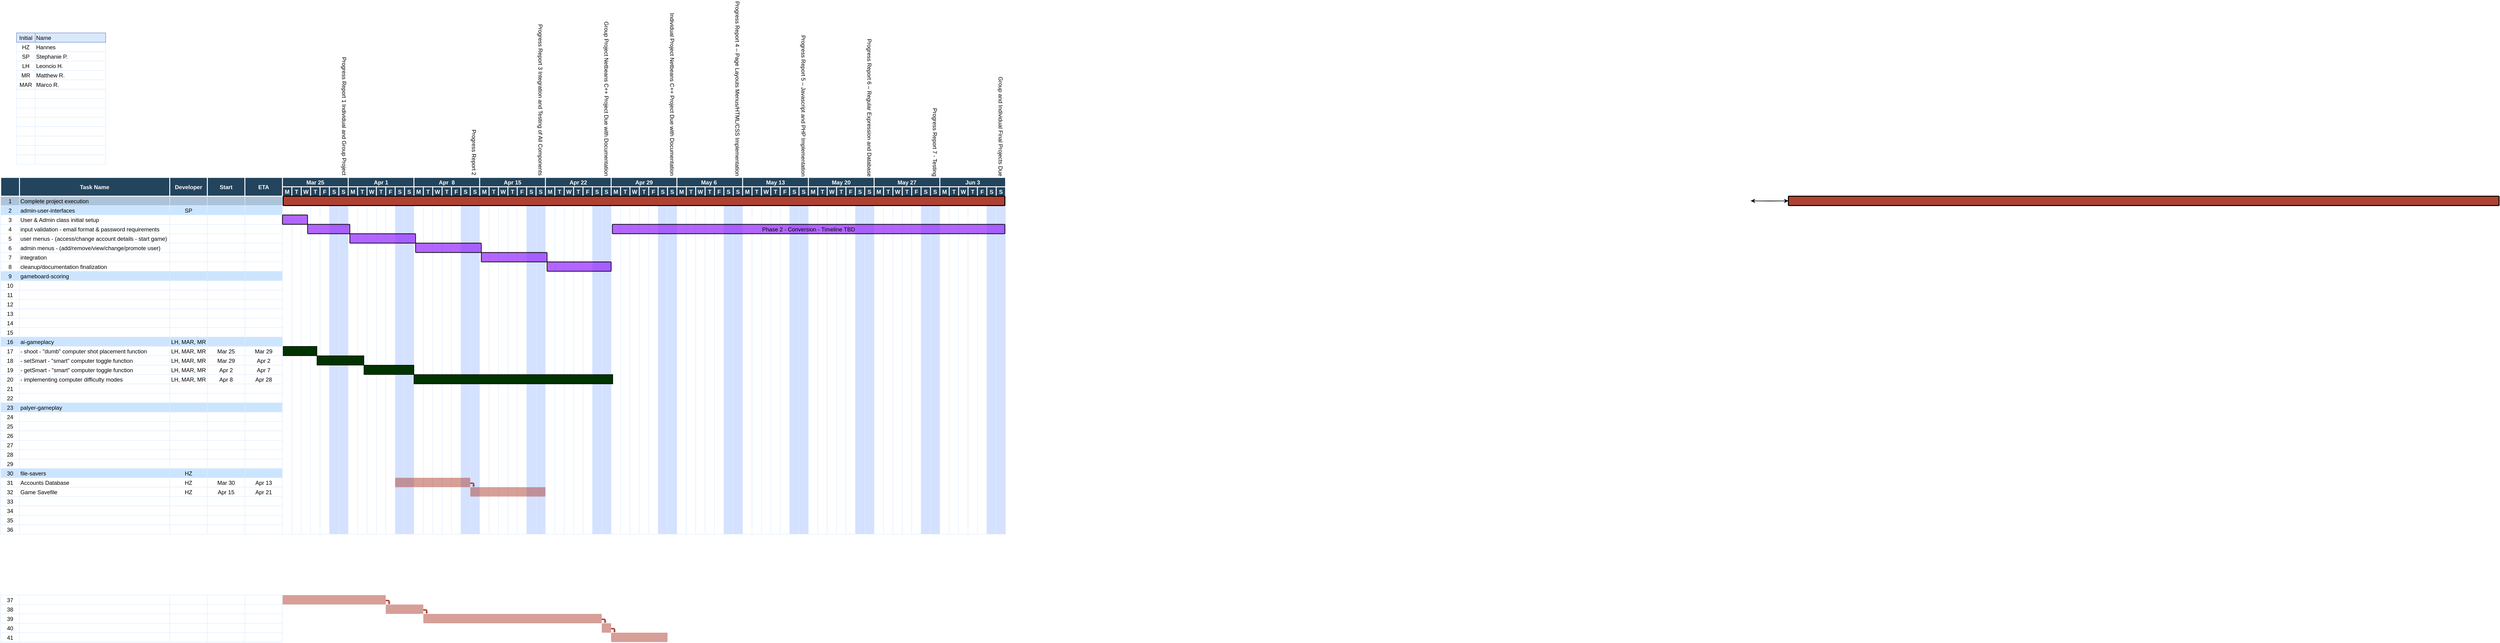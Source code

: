 <mxfile version="24.1.0" type="github">
  <diagram name="Page-1" id="8378b5f6-a2b2-b727-a746-972ab9d02e00">
    <mxGraphModel dx="1674" dy="2012.5" grid="1" gridSize="10" guides="1" tooltips="1" connect="0" arrows="1" fold="1" page="1" pageScale="1.5" pageWidth="1169" pageHeight="827" background="none" math="0" shadow="0">
      <root>
        <mxCell id="0" />
        <mxCell id="1" parent="0" />
        <mxCell id="63" value="1" style="strokeColor=#DEEDFF;fillColor=#ADC3D9" parent="1" vertex="1">
          <mxGeometry x="86.5" y="380" width="40" height="20" as="geometry" />
        </mxCell>
        <mxCell id="64" value="Complete project execution" style="align=left;strokeColor=#DEEDFF;fillColor=#ADC3D9" parent="1" vertex="1">
          <mxGeometry x="126.5" y="380" width="320" height="20" as="geometry" />
        </mxCell>
        <mxCell id="65" value="" style="strokeColor=#DEEDFF;fillColor=#ADC3D9" parent="1" vertex="1">
          <mxGeometry x="446.5" y="380" width="80.0" height="20" as="geometry" />
        </mxCell>
        <mxCell id="66" value="" style="strokeColor=#DEEDFF;fillColor=#ADC3D9" parent="1" vertex="1">
          <mxGeometry x="526.5" y="380" width="80.0" height="20" as="geometry" />
        </mxCell>
        <mxCell id="67" value="" style="strokeColor=#DEEDFF;fillColor=#ADC3D9" parent="1" vertex="1">
          <mxGeometry x="606.5" y="380.0" width="80.0" height="20" as="geometry" />
        </mxCell>
        <mxCell id="68" value="" style="strokeColor=#DEEDFF" parent="1" vertex="1">
          <mxGeometry x="686.5" y="380.0" width="20" height="720" as="geometry" />
        </mxCell>
        <mxCell id="69" value="2" style="strokeColor=#DEEDFF;fillColor=#CCE5FF" parent="1" vertex="1">
          <mxGeometry x="86.5" y="400.0" width="40" height="20" as="geometry" />
        </mxCell>
        <mxCell id="70" value="admin-user-interfaces" style="align=left;strokeColor=#DEEDFF;fillColor=#CCE5FF" parent="1" vertex="1">
          <mxGeometry x="126.5" y="400.0" width="320.0" height="20" as="geometry" />
        </mxCell>
        <mxCell id="71" value="SP" style="strokeColor=#DEEDFF;fillColor=#CCE5FF" parent="1" vertex="1">
          <mxGeometry x="446.5" y="400.0" width="80.0" height="20" as="geometry" />
        </mxCell>
        <mxCell id="72" value="" style="strokeColor=#DEEDFF;fillColor=#CCE5FF" parent="1" vertex="1">
          <mxGeometry x="526.5" y="400.0" width="80.0" height="20" as="geometry" />
        </mxCell>
        <mxCell id="73" value="" style="strokeColor=#DEEDFF;fillColor=#CCE5FF" parent="1" vertex="1">
          <mxGeometry x="606.5" y="400.0" width="80.0" height="20" as="geometry" />
        </mxCell>
        <mxCell id="74" value="3" style="strokeColor=#DEEDFF" parent="1" vertex="1">
          <mxGeometry x="86.5" y="420.0" width="40" height="20" as="geometry" />
        </mxCell>
        <mxCell id="75" value="User &amp; Admin class initial setup" style="align=left;strokeColor=#DEEDFF" parent="1" vertex="1">
          <mxGeometry x="126.5" y="420.0" width="320.0" height="20.0" as="geometry" />
        </mxCell>
        <mxCell id="76" value="" style="strokeColor=#DEEDFF" parent="1" vertex="1">
          <mxGeometry x="446.5" y="420.0" width="80.0" height="20" as="geometry" />
        </mxCell>
        <mxCell id="77" value="" style="strokeColor=#DEEDFF" parent="1" vertex="1">
          <mxGeometry x="526.5" y="420.0" width="80.0" height="20" as="geometry" />
        </mxCell>
        <mxCell id="78" value="" style="strokeColor=#DEEDFF" parent="1" vertex="1">
          <mxGeometry x="606.5" y="420" width="80.0" height="20" as="geometry" />
        </mxCell>
        <mxCell id="79" value="4" style="strokeColor=#DEEDFF" parent="1" vertex="1">
          <mxGeometry x="86.5" y="440.0" width="40" height="20" as="geometry" />
        </mxCell>
        <mxCell id="80" value="input validation - email format &amp; password requirements" style="align=left;strokeColor=#DEEDFF" parent="1" vertex="1">
          <mxGeometry x="126.5" y="440.0" width="320" height="20" as="geometry" />
        </mxCell>
        <mxCell id="81" value="" style="strokeColor=#DEEDFF" parent="1" vertex="1">
          <mxGeometry x="446.5" y="440.0" width="80.0" height="20" as="geometry" />
        </mxCell>
        <mxCell id="82" value="" style="strokeColor=#DEEDFF" parent="1" vertex="1">
          <mxGeometry x="526.5" y="440.0" width="80.0" height="20" as="geometry" />
        </mxCell>
        <mxCell id="83" value="" style="strokeColor=#DEEDFF" parent="1" vertex="1">
          <mxGeometry x="606.5" y="440.0" width="80.0" height="20" as="geometry" />
        </mxCell>
        <mxCell id="84" value="5" style="strokeColor=#DEEDFF" parent="1" vertex="1">
          <mxGeometry x="86.5" y="460.0" width="40" height="20" as="geometry" />
        </mxCell>
        <mxCell id="85" value="user menus - (access/change account details - start game)" style="align=left;strokeColor=#DEEDFF" parent="1" vertex="1">
          <mxGeometry x="126.5" y="460.0" width="320.0" height="20" as="geometry" />
        </mxCell>
        <mxCell id="86" value="&#xa;" style="strokeColor=#DEEDFF" parent="1" vertex="1">
          <mxGeometry x="446.5" y="460.0" width="80.0" height="20" as="geometry" />
        </mxCell>
        <mxCell id="87" value="" style="strokeColor=#DEEDFF" parent="1" vertex="1">
          <mxGeometry x="526.5" y="460.0" width="80.0" height="20" as="geometry" />
        </mxCell>
        <mxCell id="88" value="" style="strokeColor=#DEEDFF" parent="1" vertex="1">
          <mxGeometry x="606.5" y="460.0" width="80.0" height="20" as="geometry" />
        </mxCell>
        <mxCell id="89" value="6" style="strokeColor=#DEEDFF" parent="1" vertex="1">
          <mxGeometry x="86.5" y="480.0" width="40" height="20" as="geometry" />
        </mxCell>
        <mxCell id="90" value="admin menus - (add/remove/view/change/promote user)" style="align=left;strokeColor=#DEEDFF" parent="1" vertex="1">
          <mxGeometry x="126.5" y="480.0" width="320.0" height="20" as="geometry" />
        </mxCell>
        <mxCell id="91" value="" style="strokeColor=#DEEDFF" parent="1" vertex="1">
          <mxGeometry x="446.5" y="480.0" width="80.0" height="20" as="geometry" />
        </mxCell>
        <mxCell id="92" value="" style="strokeColor=#DEEDFF" parent="1" vertex="1">
          <mxGeometry x="526.5" y="480.0" width="80.0" height="20" as="geometry" />
        </mxCell>
        <mxCell id="93" value="" style="strokeColor=#DEEDFF" parent="1" vertex="1">
          <mxGeometry x="606.5" y="480.0" width="80.0" height="20" as="geometry" />
        </mxCell>
        <mxCell id="94" value="7" style="strokeColor=#DEEDFF" parent="1" vertex="1">
          <mxGeometry x="86.5" y="500.0" width="40" height="20" as="geometry" />
        </mxCell>
        <mxCell id="95" value="integration" style="align=left;strokeColor=#DEEDFF" parent="1" vertex="1">
          <mxGeometry x="126.5" y="500.0" width="320.0" height="20" as="geometry" />
        </mxCell>
        <mxCell id="96" value="" style="strokeColor=#DEEDFF" parent="1" vertex="1">
          <mxGeometry x="446.5" y="500.0" width="80.0" height="20" as="geometry" />
        </mxCell>
        <mxCell id="97" value="&#xa;" style="strokeColor=#DEEDFF" parent="1" vertex="1">
          <mxGeometry x="526.5" y="500.0" width="80.0" height="20" as="geometry" />
        </mxCell>
        <mxCell id="98" value="&#xa;" style="strokeColor=#DEEDFF" parent="1" vertex="1">
          <mxGeometry x="606.5" y="500.0" width="80.0" height="20" as="geometry" />
        </mxCell>
        <mxCell id="99" value="8" style="strokeColor=#DEEDFF" parent="1" vertex="1">
          <mxGeometry x="86.5" y="520.0" width="40" height="20" as="geometry" />
        </mxCell>
        <mxCell id="100" value="cleanup/documentation finalization" style="align=left;strokeColor=#DEEDFF" parent="1" vertex="1">
          <mxGeometry x="126.5" y="520.0" width="320.0" height="20" as="geometry" />
        </mxCell>
        <mxCell id="101" value="" style="strokeColor=#DEEDFF" parent="1" vertex="1">
          <mxGeometry x="446.5" y="520.0" width="80.0" height="20" as="geometry" />
        </mxCell>
        <mxCell id="102" value="" style="strokeColor=#DEEDFF" parent="1" vertex="1">
          <mxGeometry x="526.5" y="520.0" width="80.0" height="20" as="geometry" />
        </mxCell>
        <mxCell id="103" value="" style="strokeColor=#DEEDFF" parent="1" vertex="1">
          <mxGeometry x="606.5" y="520.0" width="80.0" height="20" as="geometry" />
        </mxCell>
        <mxCell id="104" value="9" style="strokeColor=#DEEDFF;fillColor=#CCE5FF" parent="1" vertex="1">
          <mxGeometry x="86.5" y="540.0" width="40" height="20" as="geometry" />
        </mxCell>
        <mxCell id="105" value="gameboard-scoring" style="align=left;strokeColor=#DEEDFF;fillColor=#CCE5FF" parent="1" vertex="1">
          <mxGeometry x="126.5" y="540.0" width="320.0" height="20.0" as="geometry" />
        </mxCell>
        <mxCell id="106" value="" style="strokeColor=#DEEDFF;fillColor=#CCE5FF" parent="1" vertex="1">
          <mxGeometry x="446.5" y="540.0" width="80.0" height="20" as="geometry" />
        </mxCell>
        <mxCell id="107" value="" style="strokeColor=#DEEDFF;fillColor=#CCE5FF" parent="1" vertex="1">
          <mxGeometry x="526.5" y="540.0" width="80.0" height="20" as="geometry" />
        </mxCell>
        <mxCell id="108" value="" style="strokeColor=#DEEDFF;fillColor=#CCE5FF" parent="1" vertex="1">
          <mxGeometry x="606.5" y="540.0" width="80.0" height="20" as="geometry" />
        </mxCell>
        <mxCell id="109" value="10" style="strokeColor=#DEEDFF" parent="1" vertex="1">
          <mxGeometry x="86.5" y="560.0" width="40" height="20" as="geometry" />
        </mxCell>
        <mxCell id="110" value="" style="align=left;strokeColor=#DEEDFF" parent="1" vertex="1">
          <mxGeometry x="126.5" y="560.0" width="320.0" height="20" as="geometry" />
        </mxCell>
        <mxCell id="111" value="" style="strokeColor=#DEEDFF" parent="1" vertex="1">
          <mxGeometry x="446.5" y="560.0" width="80.0" height="20" as="geometry" />
        </mxCell>
        <mxCell id="112" value="" style="strokeColor=#DEEDFF" parent="1" vertex="1">
          <mxGeometry x="526.5" y="560.0" width="80.0" height="20" as="geometry" />
        </mxCell>
        <mxCell id="113" value="" style="strokeColor=#DEEDFF" parent="1" vertex="1">
          <mxGeometry x="606.5" y="560.0" width="80.0" height="20" as="geometry" />
        </mxCell>
        <mxCell id="114" value="11" style="strokeColor=#DEEDFF" parent="1" vertex="1">
          <mxGeometry x="86.5" y="580.0" width="40" height="20" as="geometry" />
        </mxCell>
        <mxCell id="115" value="" style="align=left;strokeColor=#DEEDFF" parent="1" vertex="1">
          <mxGeometry x="126.5" y="580.0" width="320.0" height="20" as="geometry" />
        </mxCell>
        <mxCell id="116" value="" style="strokeColor=#DEEDFF" parent="1" vertex="1">
          <mxGeometry x="446.5" y="580.0" width="80.0" height="20" as="geometry" />
        </mxCell>
        <mxCell id="117" value="" style="strokeColor=#DEEDFF" parent="1" vertex="1">
          <mxGeometry x="526.5" y="580.0" width="80.0" height="20" as="geometry" />
        </mxCell>
        <mxCell id="118" value="" style="strokeColor=#DEEDFF" parent="1" vertex="1">
          <mxGeometry x="606.5" y="580.0" width="80.0" height="20" as="geometry" />
        </mxCell>
        <mxCell id="119" value="12" style="strokeColor=#DEEDFF" parent="1" vertex="1">
          <mxGeometry x="86.5" y="600.0" width="40" height="20" as="geometry" />
        </mxCell>
        <mxCell id="120" value="" style="align=left;strokeColor=#DEEDFF" parent="1" vertex="1">
          <mxGeometry x="126.5" y="600.0" width="320" height="20" as="geometry" />
        </mxCell>
        <mxCell id="121" value="" style="strokeColor=#DEEDFF" parent="1" vertex="1">
          <mxGeometry x="446.5" y="600.0" width="80.0" height="20" as="geometry" />
        </mxCell>
        <mxCell id="122" value="" style="strokeColor=#DEEDFF" parent="1" vertex="1">
          <mxGeometry x="526.5" y="600.0" width="80.0" height="20" as="geometry" />
        </mxCell>
        <mxCell id="123" value="" style="strokeColor=#DEEDFF" parent="1" vertex="1">
          <mxGeometry x="606.5" y="600.0" width="80.0" height="20" as="geometry" />
        </mxCell>
        <mxCell id="124" value="13" style="strokeColor=#DEEDFF" parent="1" vertex="1">
          <mxGeometry x="86.5" y="620.0" width="40" height="20" as="geometry" />
        </mxCell>
        <mxCell id="125" value="" style="align=left;strokeColor=#DEEDFF" parent="1" vertex="1">
          <mxGeometry x="126.5" y="620.0" width="320" height="20" as="geometry" />
        </mxCell>
        <mxCell id="126" value="" style="strokeColor=#DEEDFF" parent="1" vertex="1">
          <mxGeometry x="446.5" y="620.0" width="80.0" height="20" as="geometry" />
        </mxCell>
        <mxCell id="127" value="" style="strokeColor=#DEEDFF" parent="1" vertex="1">
          <mxGeometry x="526.5" y="620.0" width="80.0" height="20" as="geometry" />
        </mxCell>
        <mxCell id="128" value="" style="strokeColor=#DEEDFF" parent="1" vertex="1">
          <mxGeometry x="606.5" y="620.0" width="80.0" height="20" as="geometry" />
        </mxCell>
        <mxCell id="129" value="14" style="strokeColor=#DEEDFF" parent="1" vertex="1">
          <mxGeometry x="86.5" y="640.0" width="40" height="20" as="geometry" />
        </mxCell>
        <mxCell id="130" value="" style="align=left;strokeColor=#DEEDFF" parent="1" vertex="1">
          <mxGeometry x="126.5" y="640.0" width="320.0" height="20" as="geometry" />
        </mxCell>
        <mxCell id="131" value="" style="strokeColor=#DEEDFF" parent="1" vertex="1">
          <mxGeometry x="446.5" y="640.0" width="80.0" height="20" as="geometry" />
        </mxCell>
        <mxCell id="132" value="" style="strokeColor=#DEEDFF" parent="1" vertex="1">
          <mxGeometry x="526.5" y="640.0" width="80.0" height="20" as="geometry" />
        </mxCell>
        <mxCell id="133" value="" style="strokeColor=#DEEDFF" parent="1" vertex="1">
          <mxGeometry x="606.5" y="640.0" width="80.0" height="20" as="geometry" />
        </mxCell>
        <mxCell id="134" value="15" style="strokeColor=#DEEDFF;fillColor=#FFFFFF" parent="1" vertex="1">
          <mxGeometry x="86.5" y="660.0" width="40" height="20" as="geometry" />
        </mxCell>
        <mxCell id="135" value="" style="align=left;strokeColor=#DEEDFF;fillColor=#FFFFFF" parent="1" vertex="1">
          <mxGeometry x="126.5" y="660.0" width="320.0" height="20" as="geometry" />
        </mxCell>
        <mxCell id="136" value="" style="strokeColor=#DEEDFF;fillColor=#FFFFFF" parent="1" vertex="1">
          <mxGeometry x="446.5" y="660.0" width="80.0" height="20" as="geometry" />
        </mxCell>
        <mxCell id="137" value="" style="strokeColor=#DEEDFF;fillColor=#FFFFFF" parent="1" vertex="1">
          <mxGeometry x="526.5" y="660.0" width="80.0" height="20" as="geometry" />
        </mxCell>
        <mxCell id="138" value="" style="strokeColor=#DEEDFF;fillColor=#FFFFFF" parent="1" vertex="1">
          <mxGeometry x="606.5" y="660.0" width="80.0" height="20" as="geometry" />
        </mxCell>
        <mxCell id="139" value="16" style="strokeColor=#DEEDFF;fillColor=#CCE5FF" parent="1" vertex="1">
          <mxGeometry x="86.5" y="680.0" width="40" height="20" as="geometry" />
        </mxCell>
        <mxCell id="140" value="ai-gameplacy" style="align=left;strokeColor=#DEEDFF;fillColor=#CCE5FF" parent="1" vertex="1">
          <mxGeometry x="126.5" y="680.0" width="320.0" height="20" as="geometry" />
        </mxCell>
        <mxCell id="141" value="LH, MAR, MR" style="strokeColor=#DEEDFF;fillColor=#CCE5FF" parent="1" vertex="1">
          <mxGeometry x="446.5" y="680.0" width="80.0" height="20" as="geometry" />
        </mxCell>
        <mxCell id="142" value="" style="strokeColor=#DEEDFF;fillColor=#CCE5FF" parent="1" vertex="1">
          <mxGeometry x="526.5" y="680.0" width="80.0" height="20" as="geometry" />
        </mxCell>
        <mxCell id="143" value="" style="strokeColor=#DEEDFF;fillColor=#CCE5FF" parent="1" vertex="1">
          <mxGeometry x="606.5" y="680.0" width="80.0" height="20" as="geometry" />
        </mxCell>
        <mxCell id="144" value="17" style="strokeColor=#DEEDFF" parent="1" vertex="1">
          <mxGeometry x="86.5" y="700.0" width="40" height="20" as="geometry" />
        </mxCell>
        <mxCell id="145" value="- shoot - &quot;dumb&quot; computer shot placement function" style="align=left;strokeColor=#DEEDFF" parent="1" vertex="1">
          <mxGeometry x="126.5" y="700.0" width="320.0" height="20" as="geometry" />
        </mxCell>
        <mxCell id="146" value="LH, MAR, MR" style="strokeColor=#DEEDFF" parent="1" vertex="1">
          <mxGeometry x="446.5" y="700.0" width="80.0" height="20" as="geometry" />
        </mxCell>
        <mxCell id="147" value="Mar 25" style="strokeColor=#DEEDFF" parent="1" vertex="1">
          <mxGeometry x="526.5" y="700.0" width="80.0" height="20" as="geometry" />
        </mxCell>
        <mxCell id="148" value="Mar 29" style="strokeColor=#DEEDFF;direction=west;" parent="1" vertex="1">
          <mxGeometry x="606.5" y="700.0" width="80.0" height="20" as="geometry" />
        </mxCell>
        <mxCell id="149" value="18" style="strokeColor=#DEEDFF" parent="1" vertex="1">
          <mxGeometry x="86.5" y="720.0" width="40" height="20" as="geometry" />
        </mxCell>
        <mxCell id="150" value="- setSmart - &quot;smart&quot; computer toggle function" style="align=left;strokeColor=#DEEDFF" parent="1" vertex="1">
          <mxGeometry x="126.5" y="720.0" width="320.0" height="20" as="geometry" />
        </mxCell>
        <mxCell id="151" value="LH, MAR, MR" style="strokeColor=#DEEDFF" parent="1" vertex="1">
          <mxGeometry x="446.5" y="720.0" width="80.0" height="20" as="geometry" />
        </mxCell>
        <mxCell id="152" value="Mar 29" style="strokeColor=#DEEDFF" parent="1" vertex="1">
          <mxGeometry x="526.5" y="720.0" width="80.0" height="20" as="geometry" />
        </mxCell>
        <mxCell id="153" value="Apr 2" style="strokeColor=#DEEDFF" parent="1" vertex="1">
          <mxGeometry x="606.5" y="720.0" width="80.0" height="20" as="geometry" />
        </mxCell>
        <mxCell id="154" value="19" style="strokeColor=#DEEDFF" parent="1" vertex="1">
          <mxGeometry x="86.5" y="740.0" width="40" height="20" as="geometry" />
        </mxCell>
        <mxCell id="155" value="- getSmart - &quot;smart&quot; computer toggle function" style="align=left;strokeColor=#DEEDFF" parent="1" vertex="1">
          <mxGeometry x="126.5" y="740.0" width="320.0" height="20" as="geometry" />
        </mxCell>
        <mxCell id="156" value="LH, MAR, MR" style="strokeColor=#DEEDFF" parent="1" vertex="1">
          <mxGeometry x="446.5" y="740.0" width="80.0" height="20" as="geometry" />
        </mxCell>
        <mxCell id="157" value="Apr 2" style="strokeColor=#DEEDFF" parent="1" vertex="1">
          <mxGeometry x="526.5" y="740.0" width="80.0" height="20" as="geometry" />
        </mxCell>
        <mxCell id="158" value="Apr 7" style="strokeColor=#DEEDFF" parent="1" vertex="1">
          <mxGeometry x="606.5" y="740.0" width="80.0" height="20" as="geometry" />
        </mxCell>
        <mxCell id="159" value="20" style="strokeColor=#DEEDFF" parent="1" vertex="1">
          <mxGeometry x="86.5" y="760.0" width="40" height="20" as="geometry" />
        </mxCell>
        <mxCell id="160" value="- implementing computer difficulty modes" style="align=left;strokeColor=#DEEDFF" parent="1" vertex="1">
          <mxGeometry x="126.5" y="760.0" width="320.0" height="20" as="geometry" />
        </mxCell>
        <mxCell id="161" value="LH, MAR, MR" style="strokeColor=#DEEDFF" parent="1" vertex="1">
          <mxGeometry x="446.5" y="760.0" width="80.0" height="20" as="geometry" />
        </mxCell>
        <mxCell id="162" value="Apr 8" style="strokeColor=#DEEDFF" parent="1" vertex="1">
          <mxGeometry x="526.5" y="760.0" width="80.0" height="20" as="geometry" />
        </mxCell>
        <mxCell id="163" value="Apr 28" style="strokeColor=#DEEDFF" parent="1" vertex="1">
          <mxGeometry x="606.5" y="760.0" width="80.0" height="20" as="geometry" />
        </mxCell>
        <mxCell id="164" value="21" style="strokeColor=#DEEDFF" parent="1" vertex="1">
          <mxGeometry x="86.5" y="780.0" width="40" height="20" as="geometry" />
        </mxCell>
        <mxCell id="165" value="" style="align=left;strokeColor=#DEEDFF" parent="1" vertex="1">
          <mxGeometry x="126.5" y="780.0" width="320.0" height="20" as="geometry" />
        </mxCell>
        <mxCell id="166" value="" style="strokeColor=#DEEDFF" parent="1" vertex="1">
          <mxGeometry x="446.5" y="780.0" width="80.0" height="20" as="geometry" />
        </mxCell>
        <mxCell id="167" value="" style="strokeColor=#DEEDFF" parent="1" vertex="1">
          <mxGeometry x="526.5" y="780.0" width="80.0" height="20" as="geometry" />
        </mxCell>
        <mxCell id="168" value="" style="strokeColor=#DEEDFF" parent="1" vertex="1">
          <mxGeometry x="606.5" y="780.0" width="80.0" height="20" as="geometry" />
        </mxCell>
        <mxCell id="169" value="22" style="strokeColor=#DEEDFF" parent="1" vertex="1">
          <mxGeometry x="86.5" y="800.0" width="40" height="20" as="geometry" />
        </mxCell>
        <mxCell id="170" value="" style="align=left;strokeColor=#DEEDFF" parent="1" vertex="1">
          <mxGeometry x="126.5" y="800.0" width="320.0" height="20" as="geometry" />
        </mxCell>
        <mxCell id="171" value="" style="strokeColor=#DEEDFF" parent="1" vertex="1">
          <mxGeometry x="446.5" y="800.0" width="80.0" height="20" as="geometry" />
        </mxCell>
        <mxCell id="172" value="" style="strokeColor=#DEEDFF" parent="1" vertex="1">
          <mxGeometry x="526.5" y="800.0" width="80.0" height="20" as="geometry" />
        </mxCell>
        <mxCell id="173" value="" style="strokeColor=#DEEDFF" parent="1" vertex="1">
          <mxGeometry x="606.5" y="800.0" width="80.0" height="20" as="geometry" />
        </mxCell>
        <mxCell id="179" value="24" style="strokeColor=#DEEDFF" parent="1" vertex="1">
          <mxGeometry x="86.5" y="840.0" width="40" height="20" as="geometry" />
        </mxCell>
        <mxCell id="180" value="" style="align=left;strokeColor=#DEEDFF" parent="1" vertex="1">
          <mxGeometry x="126.5" y="840.0" width="320.0" height="20" as="geometry" />
        </mxCell>
        <mxCell id="181" value="" style="strokeColor=#DEEDFF" parent="1" vertex="1">
          <mxGeometry x="446.5" y="840.0" width="80.0" height="20" as="geometry" />
        </mxCell>
        <mxCell id="182" value="" style="strokeColor=#DEEDFF" parent="1" vertex="1">
          <mxGeometry x="526.5" y="840.0" width="80.0" height="20" as="geometry" />
        </mxCell>
        <mxCell id="183" value="" style="strokeColor=#DEEDFF" parent="1" vertex="1">
          <mxGeometry x="606.5" y="840.0" width="80.0" height="20" as="geometry" />
        </mxCell>
        <mxCell id="184" value="25" style="strokeColor=#DEEDFF" parent="1" vertex="1">
          <mxGeometry x="86.5" y="860.0" width="40" height="20" as="geometry" />
        </mxCell>
        <mxCell id="185" value="" style="align=left;strokeColor=#DEEDFF" parent="1" vertex="1">
          <mxGeometry x="126.5" y="860.0" width="320.0" height="20" as="geometry" />
        </mxCell>
        <mxCell id="186" value="" style="strokeColor=#DEEDFF" parent="1" vertex="1">
          <mxGeometry x="446.5" y="860.0" width="80.0" height="20" as="geometry" />
        </mxCell>
        <mxCell id="187" value="" style="strokeColor=#DEEDFF" parent="1" vertex="1">
          <mxGeometry x="526.5" y="860.0" width="80.0" height="20" as="geometry" />
        </mxCell>
        <mxCell id="188" value="" style="strokeColor=#DEEDFF" parent="1" vertex="1">
          <mxGeometry x="606.5" y="860.0" width="80.0" height="20" as="geometry" />
        </mxCell>
        <mxCell id="189" value="26" style="strokeColor=#DEEDFF" parent="1" vertex="1">
          <mxGeometry x="86.5" y="880.0" width="40" height="20" as="geometry" />
        </mxCell>
        <mxCell id="190" value="" style="align=left;strokeColor=#DEEDFF" parent="1" vertex="1">
          <mxGeometry x="126.5" y="880.0" width="320.0" height="20" as="geometry" />
        </mxCell>
        <mxCell id="191" value="" style="strokeColor=#DEEDFF" parent="1" vertex="1">
          <mxGeometry x="446.5" y="880.0" width="80.0" height="20" as="geometry" />
        </mxCell>
        <mxCell id="192" value="" style="strokeColor=#DEEDFF" parent="1" vertex="1">
          <mxGeometry x="526.5" y="880.0" width="80.0" height="20" as="geometry" />
        </mxCell>
        <mxCell id="193" value="" style="strokeColor=#DEEDFF" parent="1" vertex="1">
          <mxGeometry x="606.5" y="880.0" width="80.0" height="20" as="geometry" />
        </mxCell>
        <mxCell id="194" value="" style="strokeColor=#DEEDFF" parent="1" vertex="1">
          <mxGeometry x="706.5" y="380.0" width="20" height="720" as="geometry" />
        </mxCell>
        <mxCell id="195" value="" style="strokeColor=#DEEDFF" parent="1" vertex="1">
          <mxGeometry x="726.5" y="380.0" width="20" height="720" as="geometry" />
        </mxCell>
        <mxCell id="196" value="" style="strokeColor=#DEEDFF" parent="1" vertex="1">
          <mxGeometry x="746.5" y="380.0" width="20" height="720" as="geometry" />
        </mxCell>
        <mxCell id="197" value="" style="strokeColor=#DEEDFF" parent="1" vertex="1">
          <mxGeometry x="766.5" y="380.0" width="20" height="720" as="geometry" />
        </mxCell>
        <mxCell id="198" value="" style="strokeColor=#DEEDFF;fillColor=#D4E1FF" parent="1" vertex="1">
          <mxGeometry x="786.5" y="380.0" width="20" height="720" as="geometry" />
        </mxCell>
        <mxCell id="199" value="" style="strokeColor=#DEEDFF;fillColor=#D4E1FF" parent="1" vertex="1">
          <mxGeometry x="806.5" y="380.0" width="20" height="720" as="geometry" />
        </mxCell>
        <mxCell id="200" value="" style="strokeColor=#DEEDFF" parent="1" vertex="1">
          <mxGeometry x="826.5" y="380.0" width="20" height="720" as="geometry" />
        </mxCell>
        <mxCell id="201" value="" style="strokeColor=#DEEDFF" parent="1" vertex="1">
          <mxGeometry x="846.5" y="380.0" width="20" height="720" as="geometry" />
        </mxCell>
        <mxCell id="202" value="" style="strokeColor=#DEEDFF" parent="1" vertex="1">
          <mxGeometry x="866.5" y="380.0" width="20" height="720" as="geometry" />
        </mxCell>
        <mxCell id="203" value="" style="strokeColor=#DEEDFF" parent="1" vertex="1">
          <mxGeometry x="886.5" y="380.0" width="20" height="720" as="geometry" />
        </mxCell>
        <mxCell id="204" value="" style="strokeColor=#DEEDFF" parent="1" vertex="1">
          <mxGeometry x="906.5" y="380.0" width="20" height="720" as="geometry" />
        </mxCell>
        <mxCell id="205" value="" style="strokeColor=#DEEDFF;fillColor=#D4E1FF" parent="1" vertex="1">
          <mxGeometry x="926.5" y="380.0" width="20" height="720" as="geometry" />
        </mxCell>
        <mxCell id="206" value="" style="strokeColor=#DEEDFF;fillColor=#D4E1FF" parent="1" vertex="1">
          <mxGeometry x="946.5" y="380.0" width="20" height="720" as="geometry" />
        </mxCell>
        <mxCell id="207" value="" style="strokeColor=#DEEDFF" parent="1" vertex="1">
          <mxGeometry x="966.5" y="380.0" width="20" height="720" as="geometry" />
        </mxCell>
        <mxCell id="208" value="" style="strokeColor=#DEEDFF" parent="1" vertex="1">
          <mxGeometry x="986.5" y="380.0" width="20" height="720" as="geometry" />
        </mxCell>
        <mxCell id="209" value="" style="strokeColor=#DEEDFF" parent="1" vertex="1">
          <mxGeometry x="1006.5" y="380.0" width="20" height="720" as="geometry" />
        </mxCell>
        <mxCell id="210" value="" style="strokeColor=#DEEDFF" parent="1" vertex="1">
          <mxGeometry x="1026.5" y="380.0" width="20" height="720" as="geometry" />
        </mxCell>
        <mxCell id="211" value="" style="strokeColor=#DEEDFF" parent="1" vertex="1">
          <mxGeometry x="1046.5" y="380.0" width="20" height="720" as="geometry" />
        </mxCell>
        <mxCell id="212" value="" style="strokeColor=#DEEDFF;fillColor=#D4E1FF" parent="1" vertex="1">
          <mxGeometry x="1066.5" y="380.0" width="20" height="720" as="geometry" />
        </mxCell>
        <mxCell id="213" value="" style="strokeColor=#DEEDFF;fillColor=#D4E1FF" parent="1" vertex="1">
          <mxGeometry x="1086.5" y="380.0" width="20" height="720" as="geometry" />
        </mxCell>
        <mxCell id="214" value="" style="strokeColor=#DEEDFF" parent="1" vertex="1">
          <mxGeometry x="1106.5" y="380.0" width="20" height="720" as="geometry" />
        </mxCell>
        <mxCell id="215" value="" style="strokeColor=#DEEDFF" parent="1" vertex="1">
          <mxGeometry x="1126.5" y="380.0" width="20" height="720" as="geometry" />
        </mxCell>
        <mxCell id="216" value="" style="strokeColor=#DEEDFF" parent="1" vertex="1">
          <mxGeometry x="1146.5" y="380.0" width="20" height="720" as="geometry" />
        </mxCell>
        <mxCell id="217" value="" style="strokeColor=#DEEDFF" parent="1" vertex="1">
          <mxGeometry x="1166.5" y="380.0" width="20" height="720" as="geometry" />
        </mxCell>
        <mxCell id="218" value="" style="strokeColor=#DEEDFF" parent="1" vertex="1">
          <mxGeometry x="1186.5" y="380.0" width="20" height="720" as="geometry" />
        </mxCell>
        <mxCell id="219" value="" style="strokeColor=#DEEDFF;fillColor=#D4E1FF" parent="1" vertex="1">
          <mxGeometry x="1206.5" y="380.0" width="20" height="720" as="geometry" />
        </mxCell>
        <mxCell id="220" value="" style="strokeColor=#DEEDFF;fillColor=#D4E1FF" parent="1" vertex="1">
          <mxGeometry x="1226.5" y="380.0" width="20" height="720" as="geometry" />
        </mxCell>
        <mxCell id="221" value="" style="strokeColor=#DEEDFF" parent="1" vertex="1">
          <mxGeometry x="1386.5" y="380.0" width="20" height="720" as="geometry" />
        </mxCell>
        <mxCell id="222" value="" style="strokeColor=#DEEDFF" parent="1" vertex="1">
          <mxGeometry x="1406.5" y="380.0" width="20" height="720" as="geometry" />
        </mxCell>
        <mxCell id="223" value="" style="strokeColor=#DEEDFF" parent="1" vertex="1">
          <mxGeometry x="1426.5" y="380.0" width="20" height="720" as="geometry" />
        </mxCell>
        <mxCell id="224" value="" style="strokeColor=#DEEDFF" parent="1" vertex="1">
          <mxGeometry x="1446.5" y="380.0" width="20" height="720" as="geometry" />
        </mxCell>
        <mxCell id="225" value="" style="strokeColor=#DEEDFF" parent="1" vertex="1">
          <mxGeometry x="1466.5" y="380.0" width="20" height="720" as="geometry" />
        </mxCell>
        <mxCell id="226" value="" style="strokeColor=#DEEDFF;fillColor=#D4E1FF" parent="1" vertex="1">
          <mxGeometry x="1486.5" y="380.0" width="20" height="720" as="geometry" />
        </mxCell>
        <mxCell id="227" value="" style="strokeColor=#DEEDFF;fillColor=#D4E1FF" parent="1" vertex="1">
          <mxGeometry x="1506.5" y="380.0" width="20" height="720" as="geometry" />
        </mxCell>
        <mxCell id="228" value="" style="strokeColor=#DEEDFF" parent="1" vertex="1">
          <mxGeometry x="1526.5" y="380.0" width="20" height="720" as="geometry" />
        </mxCell>
        <mxCell id="229" value="" style="strokeColor=#DEEDFF" parent="1" vertex="1">
          <mxGeometry x="1546.5" y="380.0" width="20" height="720" as="geometry" />
        </mxCell>
        <mxCell id="230" value="" style="strokeColor=#DEEDFF" parent="1" vertex="1">
          <mxGeometry x="1566.5" y="380.0" width="20" height="720" as="geometry" />
        </mxCell>
        <mxCell id="231" value="" style="strokeColor=#DEEDFF" parent="1" vertex="1">
          <mxGeometry x="1586.5" y="380.0" width="20" height="720" as="geometry" />
        </mxCell>
        <mxCell id="232" value="" style="strokeColor=#DEEDFF" parent="1" vertex="1">
          <mxGeometry x="1606.5" y="380.0" width="20" height="720" as="geometry" />
        </mxCell>
        <mxCell id="233" value="" style="strokeColor=#DEEDFF;fillColor=#D4E1FF" parent="1" vertex="1">
          <mxGeometry x="1626.5" y="380.0" width="20" height="720" as="geometry" />
        </mxCell>
        <mxCell id="234" value="" style="strokeColor=#DEEDFF;fillColor=#D4E1FF" parent="1" vertex="1">
          <mxGeometry x="1646.5" y="380.0" width="20" height="720" as="geometry" />
        </mxCell>
        <mxCell id="235" value="" style="strokeColor=#DEEDFF" parent="1" vertex="1">
          <mxGeometry x="1666.5" y="380.0" width="20" height="720" as="geometry" />
        </mxCell>
        <mxCell id="236" value="" style="strokeColor=#DEEDFF" parent="1" vertex="1">
          <mxGeometry x="1686.5" y="380.0" width="20" height="720" as="geometry" />
        </mxCell>
        <mxCell id="237" value="" style="strokeColor=#DEEDFF" parent="1" vertex="1">
          <mxGeometry x="1706.5" y="380.0" width="20" height="720" as="geometry" />
        </mxCell>
        <mxCell id="238" value="" style="strokeColor=#DEEDFF" parent="1" vertex="1">
          <mxGeometry x="1726.5" y="380.0" width="20" height="720" as="geometry" />
        </mxCell>
        <mxCell id="239" value="" style="strokeColor=#DEEDFF" parent="1" vertex="1">
          <mxGeometry x="1746.5" y="380.0" width="20" height="720" as="geometry" />
        </mxCell>
        <mxCell id="240" value="" style="strokeColor=#DEEDFF;fillColor=#D4E1FF" parent="1" vertex="1">
          <mxGeometry x="1766.5" y="380.0" width="20" height="720" as="geometry" />
        </mxCell>
        <mxCell id="241" value="" style="strokeColor=#DEEDFF;fillColor=#D4E1FF" parent="1" vertex="1">
          <mxGeometry x="1786.5" y="380.0" width="20" height="720" as="geometry" />
        </mxCell>
        <mxCell id="2" value="Task Name" style="fillColor=#23445D;strokeColor=#FFFFFF;strokeWidth=2;fontColor=#FFFFFF;fontStyle=1" parent="1" vertex="1">
          <mxGeometry x="126.5" y="340" width="320" height="40" as="geometry" />
        </mxCell>
        <mxCell id="3" value="" style="fillColor=#23445D;strokeColor=#FFFFFF;strokeWidth=2;fontColor=#FFFFFF;fontStyle=1" parent="1" vertex="1">
          <mxGeometry x="86.5" y="340" width="40" height="40" as="geometry" />
        </mxCell>
        <mxCell id="4" value="Mar 25" style="fillColor=#23445D;strokeColor=#FFFFFF;strokeWidth=2;fontColor=#FFFFFF;fontStyle=1" parent="1" vertex="1">
          <mxGeometry x="686.5" y="340.0" width="140" height="20" as="geometry" />
        </mxCell>
        <mxCell id="5" value="M" style="fillColor=#23445D;strokeColor=#FFFFFF;strokeWidth=2;fontColor=#FFFFFF;fontStyle=1" parent="1" vertex="1">
          <mxGeometry x="686.5" y="360.0" width="20" height="20" as="geometry" />
        </mxCell>
        <mxCell id="6" value="T" style="fillColor=#23445D;strokeColor=#FFFFFF;strokeWidth=2;fontColor=#FFFFFF;fontStyle=1" parent="1" vertex="1">
          <mxGeometry x="706.5" y="360.0" width="20" height="20" as="geometry" />
        </mxCell>
        <mxCell id="7" value="W" style="fillColor=#23445D;strokeColor=#FFFFFF;strokeWidth=2;fontColor=#FFFFFF;fontStyle=1" parent="1" vertex="1">
          <mxGeometry x="726.5" y="360.0" width="20" height="20" as="geometry" />
        </mxCell>
        <mxCell id="8" value="T" style="fillColor=#23445D;strokeColor=#FFFFFF;strokeWidth=2;fontColor=#FFFFFF;fontStyle=1" parent="1" vertex="1">
          <mxGeometry x="746.5" y="360.0" width="20" height="20" as="geometry" />
        </mxCell>
        <mxCell id="9" value="F" style="fillColor=#23445D;strokeColor=#FFFFFF;strokeWidth=2;fontColor=#FFFFFF;fontStyle=1" parent="1" vertex="1">
          <mxGeometry x="766.5" y="360.0" width="20" height="20" as="geometry" />
        </mxCell>
        <mxCell id="10" value="S" style="fillColor=#23445D;strokeColor=#FFFFFF;strokeWidth=2;fontColor=#FFFFFF;fontStyle=1" parent="1" vertex="1">
          <mxGeometry x="786.5" y="360.0" width="20" height="20" as="geometry" />
        </mxCell>
        <mxCell id="11" value="S" style="fillColor=#23445D;strokeColor=#FFFFFF;strokeWidth=2;fontColor=#FFFFFF;fontStyle=1" parent="1" vertex="1">
          <mxGeometry x="806.5" y="360.0" width="20" height="20" as="geometry" />
        </mxCell>
        <mxCell id="12" value="Developer" style="fillColor=#23445D;strokeColor=#FFFFFF;strokeWidth=2;fontColor=#FFFFFF;fontStyle=1" parent="1" vertex="1">
          <mxGeometry x="446.5" y="340.0" width="80.0" height="40.0" as="geometry" />
        </mxCell>
        <mxCell id="13" value="Start" style="fillColor=#23445D;strokeColor=#FFFFFF;strokeWidth=2;fontColor=#FFFFFF;fontStyle=1" parent="1" vertex="1">
          <mxGeometry x="526.5" y="340.0" width="80.0" height="40.0" as="geometry" />
        </mxCell>
        <mxCell id="14" value="ETA" style="fillColor=#23445D;strokeColor=#FFFFFF;strokeWidth=2;fontColor=#FFFFFF;fontStyle=1" parent="1" vertex="1">
          <mxGeometry x="606.5" y="340.0" width="80.0" height="40.0" as="geometry" />
        </mxCell>
        <mxCell id="15" value="Apr 1" style="fillColor=#23445D;strokeColor=#FFFFFF;strokeWidth=2;fontColor=#FFFFFF;fontStyle=1" parent="1" vertex="1">
          <mxGeometry x="826.5" y="340.0" width="140" height="20" as="geometry" />
        </mxCell>
        <mxCell id="16" value="M" style="fillColor=#23445D;strokeColor=#FFFFFF;strokeWidth=2;fontColor=#FFFFFF;fontStyle=1" parent="1" vertex="1">
          <mxGeometry x="826.5" y="360.0" width="20" height="20" as="geometry" />
        </mxCell>
        <mxCell id="17" value="T" style="fillColor=#23445D;strokeColor=#FFFFFF;strokeWidth=2;fontColor=#FFFFFF;fontStyle=1" parent="1" vertex="1">
          <mxGeometry x="846.5" y="360.0" width="20" height="20" as="geometry" />
        </mxCell>
        <mxCell id="18" value="W" style="fillColor=#23445D;strokeColor=#FFFFFF;strokeWidth=2;fontColor=#FFFFFF;fontStyle=1" parent="1" vertex="1">
          <mxGeometry x="866.5" y="360.0" width="20" height="20" as="geometry" />
        </mxCell>
        <mxCell id="19" value="T" style="fillColor=#23445D;strokeColor=#FFFFFF;strokeWidth=2;fontColor=#FFFFFF;fontStyle=1" parent="1" vertex="1">
          <mxGeometry x="886.5" y="360.0" width="20" height="20" as="geometry" />
        </mxCell>
        <mxCell id="20" value="F" style="fillColor=#23445D;strokeColor=#FFFFFF;strokeWidth=2;fontColor=#FFFFFF;fontStyle=1" parent="1" vertex="1">
          <mxGeometry x="906.5" y="360.0" width="20" height="20" as="geometry" />
        </mxCell>
        <mxCell id="21" value="S" style="fillColor=#23445D;strokeColor=#FFFFFF;strokeWidth=2;fontColor=#FFFFFF;fontStyle=1" parent="1" vertex="1">
          <mxGeometry x="926.5" y="360.0" width="20" height="20" as="geometry" />
        </mxCell>
        <mxCell id="22" value="S" style="fillColor=#23445D;strokeColor=#FFFFFF;strokeWidth=2;fontColor=#FFFFFF;fontStyle=1" parent="1" vertex="1">
          <mxGeometry x="946.5" y="360.0" width="20" height="20" as="geometry" />
        </mxCell>
        <mxCell id="23" value="Apr  8" style="fillColor=#23445D;strokeColor=#FFFFFF;strokeWidth=2;fontColor=#FFFFFF;fontStyle=1" parent="1" vertex="1">
          <mxGeometry x="966.5" y="340.0" width="140" height="20" as="geometry" />
        </mxCell>
        <mxCell id="24" value="M" style="fillColor=#23445D;strokeColor=#FFFFFF;strokeWidth=2;fontColor=#FFFFFF;fontStyle=1" parent="1" vertex="1">
          <mxGeometry x="966.5" y="360.0" width="20" height="20" as="geometry" />
        </mxCell>
        <mxCell id="25" value="T" style="fillColor=#23445D;strokeColor=#FFFFFF;strokeWidth=2;fontColor=#FFFFFF;fontStyle=1" parent="1" vertex="1">
          <mxGeometry x="986.5" y="360.0" width="20" height="20" as="geometry" />
        </mxCell>
        <mxCell id="26" value="W" style="fillColor=#23445D;strokeColor=#FFFFFF;strokeWidth=2;fontColor=#FFFFFF;fontStyle=1" parent="1" vertex="1">
          <mxGeometry x="1006.5" y="360.0" width="20" height="20" as="geometry" />
        </mxCell>
        <mxCell id="27" value="T" style="fillColor=#23445D;strokeColor=#FFFFFF;strokeWidth=2;fontColor=#FFFFFF;fontStyle=1" parent="1" vertex="1">
          <mxGeometry x="1026.5" y="360.0" width="20" height="20" as="geometry" />
        </mxCell>
        <mxCell id="28" value="F" style="fillColor=#23445D;strokeColor=#FFFFFF;strokeWidth=2;fontColor=#FFFFFF;fontStyle=1" parent="1" vertex="1">
          <mxGeometry x="1046.5" y="360.0" width="20" height="20" as="geometry" />
        </mxCell>
        <mxCell id="29" value="S" style="fillColor=#23445D;strokeColor=#FFFFFF;strokeWidth=2;fontColor=#FFFFFF;fontStyle=1" parent="1" vertex="1">
          <mxGeometry x="1066.5" y="360.0" width="20" height="20" as="geometry" />
        </mxCell>
        <mxCell id="30" value="S" style="fillColor=#23445D;strokeColor=#FFFFFF;strokeWidth=2;fontColor=#FFFFFF;fontStyle=1" parent="1" vertex="1">
          <mxGeometry x="1086.5" y="360.0" width="20" height="20" as="geometry" />
        </mxCell>
        <mxCell id="31" value="Apr 15" style="fillColor=#23445D;strokeColor=#FFFFFF;strokeWidth=2;fontColor=#FFFFFF;fontStyle=1" parent="1" vertex="1">
          <mxGeometry x="1106.5" y="340.0" width="140" height="20" as="geometry" />
        </mxCell>
        <mxCell id="32" value="M" style="fillColor=#23445D;strokeColor=#FFFFFF;strokeWidth=2;fontColor=#FFFFFF;fontStyle=1" parent="1" vertex="1">
          <mxGeometry x="1106.5" y="360.0" width="20" height="20" as="geometry" />
        </mxCell>
        <mxCell id="33" value="T" style="fillColor=#23445D;strokeColor=#FFFFFF;strokeWidth=2;fontColor=#FFFFFF;fontStyle=1" parent="1" vertex="1">
          <mxGeometry x="1126.5" y="360.0" width="20" height="20" as="geometry" />
        </mxCell>
        <mxCell id="34" value="W" style="fillColor=#23445D;strokeColor=#FFFFFF;strokeWidth=2;fontColor=#FFFFFF;fontStyle=1" parent="1" vertex="1">
          <mxGeometry x="1146.5" y="360.0" width="20" height="20" as="geometry" />
        </mxCell>
        <mxCell id="35" value="T" style="fillColor=#23445D;strokeColor=#FFFFFF;strokeWidth=2;fontColor=#FFFFFF;fontStyle=1" parent="1" vertex="1">
          <mxGeometry x="1166.5" y="360.0" width="20" height="20" as="geometry" />
        </mxCell>
        <mxCell id="36" value="F" style="fillColor=#23445D;strokeColor=#FFFFFF;strokeWidth=2;fontColor=#FFFFFF;fontStyle=1" parent="1" vertex="1">
          <mxGeometry x="1186.5" y="360" width="20" height="20" as="geometry" />
        </mxCell>
        <mxCell id="37" value="S" style="fillColor=#23445D;strokeColor=#FFFFFF;strokeWidth=2;fontColor=#FFFFFF;fontStyle=1" parent="1" vertex="1">
          <mxGeometry x="1206.5" y="360" width="20" height="20" as="geometry" />
        </mxCell>
        <mxCell id="38" value="S" style="fillColor=#23445D;strokeColor=#FFFFFF;strokeWidth=2;fontColor=#FFFFFF;fontStyle=1" parent="1" vertex="1">
          <mxGeometry x="1226.5" y="360" width="20" height="20" as="geometry" />
        </mxCell>
        <mxCell id="39" value="Apr 29" style="fillColor=#23445D;strokeColor=#FFFFFF;strokeWidth=2;fontColor=#FFFFFF;fontStyle=1" parent="1" vertex="1">
          <mxGeometry x="1386.5" y="340.0" width="140" height="20" as="geometry" />
        </mxCell>
        <mxCell id="40" value="M" style="fillColor=#23445D;strokeColor=#FFFFFF;strokeWidth=2;fontColor=#FFFFFF;fontStyle=1" parent="1" vertex="1">
          <mxGeometry x="1386.5" y="360.0" width="20" height="20" as="geometry" />
        </mxCell>
        <mxCell id="41" value="T" style="fillColor=#23445D;strokeColor=#FFFFFF;strokeWidth=2;fontColor=#FFFFFF;fontStyle=1" parent="1" vertex="1">
          <mxGeometry x="1406.5" y="360.0" width="20" height="20" as="geometry" />
        </mxCell>
        <mxCell id="42" value="W" style="fillColor=#23445D;strokeColor=#FFFFFF;strokeWidth=2;fontColor=#FFFFFF;fontStyle=1" parent="1" vertex="1">
          <mxGeometry x="1426.5" y="360.0" width="20" height="20" as="geometry" />
        </mxCell>
        <mxCell id="43" value="T" style="fillColor=#23445D;strokeColor=#FFFFFF;strokeWidth=2;fontColor=#FFFFFF;fontStyle=1" parent="1" vertex="1">
          <mxGeometry x="1446.5" y="360.0" width="20" height="20" as="geometry" />
        </mxCell>
        <mxCell id="44" value="F" style="fillColor=#23445D;strokeColor=#FFFFFF;strokeWidth=2;fontColor=#FFFFFF;fontStyle=1" parent="1" vertex="1">
          <mxGeometry x="1466.5" y="360" width="20" height="20" as="geometry" />
        </mxCell>
        <mxCell id="45" value="S" style="fillColor=#23445D;strokeColor=#FFFFFF;strokeWidth=2;fontColor=#FFFFFF;fontStyle=1" parent="1" vertex="1">
          <mxGeometry x="1486.5" y="360" width="20" height="20" as="geometry" />
        </mxCell>
        <mxCell id="46" value="S" style="fillColor=#23445D;strokeColor=#FFFFFF;strokeWidth=2;fontColor=#FFFFFF;fontStyle=1" parent="1" vertex="1">
          <mxGeometry x="1506.5" y="360" width="20" height="20" as="geometry" />
        </mxCell>
        <mxCell id="47" value="May 6 " style="fillColor=#23445D;strokeColor=#FFFFFF;strokeWidth=2;fontColor=#FFFFFF;fontStyle=1" parent="1" vertex="1">
          <mxGeometry x="1526.5" y="340" width="140" height="20" as="geometry" />
        </mxCell>
        <mxCell id="48" value="M" style="fillColor=#23445D;strokeColor=#FFFFFF;strokeWidth=2;fontColor=#FFFFFF;fontStyle=1" parent="1" vertex="1">
          <mxGeometry x="1526.5" y="360" width="20" height="20" as="geometry" />
        </mxCell>
        <mxCell id="49" value="T" style="fillColor=#23445D;strokeColor=#FFFFFF;strokeWidth=2;fontColor=#FFFFFF;fontStyle=1" parent="1" vertex="1">
          <mxGeometry x="1546.5" y="360" width="20" height="20" as="geometry" />
        </mxCell>
        <mxCell id="50" value="W" style="fillColor=#23445D;strokeColor=#FFFFFF;strokeWidth=2;fontColor=#FFFFFF;fontStyle=1" parent="1" vertex="1">
          <mxGeometry x="1566.5" y="360" width="20" height="20" as="geometry" />
        </mxCell>
        <mxCell id="51" value="T" style="fillColor=#23445D;strokeColor=#FFFFFF;strokeWidth=2;fontColor=#FFFFFF;fontStyle=1" parent="1" vertex="1">
          <mxGeometry x="1586.5" y="360" width="20" height="20" as="geometry" />
        </mxCell>
        <mxCell id="52" value="F" style="fillColor=#23445D;strokeColor=#FFFFFF;strokeWidth=2;fontColor=#FFFFFF;fontStyle=1" parent="1" vertex="1">
          <mxGeometry x="1606.5" y="360" width="20" height="20" as="geometry" />
        </mxCell>
        <mxCell id="53" value="S" style="fillColor=#23445D;strokeColor=#FFFFFF;strokeWidth=2;fontColor=#FFFFFF;fontStyle=1" parent="1" vertex="1">
          <mxGeometry x="1626.5" y="360" width="20" height="20" as="geometry" />
        </mxCell>
        <mxCell id="54" value="S" style="fillColor=#23445D;strokeColor=#FFFFFF;strokeWidth=2;fontColor=#FFFFFF;fontStyle=1" parent="1" vertex="1">
          <mxGeometry x="1646.5" y="360" width="20" height="20" as="geometry" />
        </mxCell>
        <mxCell id="55" value="May 13" style="fillColor=#23445D;strokeColor=#FFFFFF;strokeWidth=2;fontColor=#FFFFFF;fontStyle=1" parent="1" vertex="1">
          <mxGeometry x="1666.5" y="340.0" width="140" height="20" as="geometry" />
        </mxCell>
        <mxCell id="56" value="M" style="fillColor=#23445D;strokeColor=#FFFFFF;strokeWidth=2;fontColor=#FFFFFF;fontStyle=1" parent="1" vertex="1">
          <mxGeometry x="1666.5" y="360.0" width="20" height="20" as="geometry" />
        </mxCell>
        <mxCell id="57" value="T" style="fillColor=#23445D;strokeColor=#FFFFFF;strokeWidth=2;fontColor=#FFFFFF;fontStyle=1" parent="1" vertex="1">
          <mxGeometry x="1686.5" y="360.0" width="20" height="20" as="geometry" />
        </mxCell>
        <mxCell id="58" value="W" style="fillColor=#23445D;strokeColor=#FFFFFF;strokeWidth=2;fontColor=#FFFFFF;fontStyle=1" parent="1" vertex="1">
          <mxGeometry x="1706.5" y="360.0" width="20" height="20" as="geometry" />
        </mxCell>
        <mxCell id="59" value="T" style="fillColor=#23445D;strokeColor=#FFFFFF;strokeWidth=2;fontColor=#FFFFFF;fontStyle=1" parent="1" vertex="1">
          <mxGeometry x="1726.5" y="360.0" width="20" height="20" as="geometry" />
        </mxCell>
        <mxCell id="60" value="F" style="fillColor=#23445D;strokeColor=#FFFFFF;strokeWidth=2;fontColor=#FFFFFF;fontStyle=1" parent="1" vertex="1">
          <mxGeometry x="1746.5" y="360.0" width="20" height="20" as="geometry" />
        </mxCell>
        <mxCell id="61" value="S" style="fillColor=#23445D;strokeColor=#FFFFFF;strokeWidth=2;fontColor=#FFFFFF;fontStyle=1" parent="1" vertex="1">
          <mxGeometry x="1766.5" y="360.0" width="20" height="20" as="geometry" />
        </mxCell>
        <mxCell id="62" value="S" style="fillColor=#23445D;strokeColor=#FFFFFF;strokeWidth=2;fontColor=#FFFFFF;fontStyle=1" parent="1" vertex="1">
          <mxGeometry x="1786.5" y="360.0" width="20" height="20" as="geometry" />
        </mxCell>
        <mxCell id="262" value="" style="shape=mxgraph.flowchart.process;fillColor=#AE4132;strokeColor=none;strokeWidth=2;opacity=50" parent="1" vertex="1">
          <mxGeometry x="686.5" y="1230.0" width="220.0" height="20.0" as="geometry" />
        </mxCell>
        <mxCell id="263" value="" style="shape=mxgraph.flowchart.process;fillColor=#AE4132;strokeColor=none;strokeWidth=2;opacity=50" parent="1" vertex="1">
          <mxGeometry x="906.5" y="1250.0" width="80.0" height="20.0" as="geometry" />
        </mxCell>
        <mxCell id="264" value="" style="shape=mxgraph.flowchart.process;fillColor=#AE4132;strokeColor=none;strokeWidth=2;opacity=50" parent="1" vertex="1">
          <mxGeometry x="986.5" y="1270.0" width="380.0" height="20.0" as="geometry" />
        </mxCell>
        <mxCell id="265" value="" style="shape=mxgraph.flowchart.process;fillColor=#AE4132;strokeColor=none;strokeWidth=2;opacity=50" parent="1" vertex="1">
          <mxGeometry x="1366.5" y="1290.0" width="20.0" height="20.0" as="geometry" />
        </mxCell>
        <mxCell id="266" value="" style="shape=mxgraph.flowchart.process;fillColor=#AE4132;strokeColor=none;strokeWidth=2;opacity=50" parent="1" vertex="1">
          <mxGeometry x="1386.5" y="1310.0" width="120.0" height="20.0" as="geometry" />
        </mxCell>
        <mxCell id="274" value="" style="shape=mxgraph.arrows.bent_right_arrow;fillColor=#AE4132;strokeColor=none;strokeWidth=2;direction=south" parent="1" vertex="1">
          <mxGeometry x="906.5" y="1240.0" width="10.0" height="10.0" as="geometry" />
        </mxCell>
        <mxCell id="275" value="" style="shape=mxgraph.arrows.bent_right_arrow;fillColor=#AE4132;strokeColor=none;strokeWidth=2;direction=south" parent="1" vertex="1">
          <mxGeometry x="986.5" y="1260.0" width="10.0" height="10.0" as="geometry" />
        </mxCell>
        <mxCell id="276" value="" style="shape=mxgraph.arrows.bent_right_arrow;fillColor=#AE4132;strokeColor=none;strokeWidth=2;direction=south" parent="1" vertex="1">
          <mxGeometry x="1366.5" y="1280.0" width="10.0" height="10.0" as="geometry" />
        </mxCell>
        <mxCell id="277" value="" style="shape=mxgraph.arrows.bent_right_arrow;fillColor=#AE4132;strokeColor=none;strokeWidth=2;direction=south" parent="1" vertex="1">
          <mxGeometry x="1386.5" y="1300.0" width="10.0" height="10.0" as="geometry" />
        </mxCell>
        <mxCell id="Jeid9guDCt3J0gndHfBI-278" value="27" style="strokeColor=#DEEDFF" parent="1" vertex="1">
          <mxGeometry x="86.5" y="900.0" width="40" height="20" as="geometry" />
        </mxCell>
        <mxCell id="Jeid9guDCt3J0gndHfBI-279" value="" style="align=left;strokeColor=#DEEDFF" parent="1" vertex="1">
          <mxGeometry x="126.5" y="900.0" width="320.0" height="20" as="geometry" />
        </mxCell>
        <mxCell id="Jeid9guDCt3J0gndHfBI-280" value="" style="strokeColor=#DEEDFF" parent="1" vertex="1">
          <mxGeometry x="446.5" y="900.0" width="80.0" height="20" as="geometry" />
        </mxCell>
        <mxCell id="Jeid9guDCt3J0gndHfBI-281" value="" style="strokeColor=#DEEDFF" parent="1" vertex="1">
          <mxGeometry x="526.5" y="900.0" width="80.0" height="20" as="geometry" />
        </mxCell>
        <mxCell id="Jeid9guDCt3J0gndHfBI-282" value="" style="strokeColor=#DEEDFF" parent="1" vertex="1">
          <mxGeometry x="606.5" y="900.0" width="80.0" height="20" as="geometry" />
        </mxCell>
        <mxCell id="Jeid9guDCt3J0gndHfBI-283" value="28" style="strokeColor=#DEEDFF" parent="1" vertex="1">
          <mxGeometry x="86.5" y="920.0" width="40" height="20" as="geometry" />
        </mxCell>
        <mxCell id="Jeid9guDCt3J0gndHfBI-284" value="" style="align=left;strokeColor=#DEEDFF" parent="1" vertex="1">
          <mxGeometry x="126.5" y="920.0" width="320.0" height="20" as="geometry" />
        </mxCell>
        <mxCell id="Jeid9guDCt3J0gndHfBI-285" value="" style="strokeColor=#DEEDFF" parent="1" vertex="1">
          <mxGeometry x="446.5" y="920.0" width="80.0" height="20" as="geometry" />
        </mxCell>
        <mxCell id="Jeid9guDCt3J0gndHfBI-286" value="" style="strokeColor=#DEEDFF" parent="1" vertex="1">
          <mxGeometry x="526.5" y="920.0" width="80.0" height="20" as="geometry" />
        </mxCell>
        <mxCell id="Jeid9guDCt3J0gndHfBI-287" value="" style="strokeColor=#DEEDFF" parent="1" vertex="1">
          <mxGeometry x="606.5" y="920.0" width="80.0" height="20" as="geometry" />
        </mxCell>
        <mxCell id="Jeid9guDCt3J0gndHfBI-288" value="29" style="strokeColor=#DEEDFF" parent="1" vertex="1">
          <mxGeometry x="86.5" y="940.0" width="40" height="20" as="geometry" />
        </mxCell>
        <mxCell id="Jeid9guDCt3J0gndHfBI-289" value="" style="align=left;strokeColor=#DEEDFF" parent="1" vertex="1">
          <mxGeometry x="126.5" y="940.0" width="320.0" height="20" as="geometry" />
        </mxCell>
        <mxCell id="Jeid9guDCt3J0gndHfBI-290" value="" style="strokeColor=#DEEDFF" parent="1" vertex="1">
          <mxGeometry x="446.5" y="940.0" width="80.0" height="20" as="geometry" />
        </mxCell>
        <mxCell id="Jeid9guDCt3J0gndHfBI-291" value="" style="strokeColor=#DEEDFF" parent="1" vertex="1">
          <mxGeometry x="526.5" y="940.0" width="80.0" height="20" as="geometry" />
        </mxCell>
        <mxCell id="Jeid9guDCt3J0gndHfBI-292" value="" style="strokeColor=#DEEDFF" parent="1" vertex="1">
          <mxGeometry x="606.5" y="940.0" width="80.0" height="20" as="geometry" />
        </mxCell>
        <mxCell id="Jeid9guDCt3J0gndHfBI-298" value="31" style="strokeColor=#DEEDFF" parent="1" vertex="1">
          <mxGeometry x="86.5" y="980.0" width="40" height="20" as="geometry" />
        </mxCell>
        <mxCell id="Jeid9guDCt3J0gndHfBI-299" value="Accounts Database" style="align=left;strokeColor=#DEEDFF" parent="1" vertex="1">
          <mxGeometry x="126.5" y="980.0" width="320.0" height="20" as="geometry" />
        </mxCell>
        <mxCell id="Jeid9guDCt3J0gndHfBI-300" value="HZ" style="strokeColor=#DEEDFF" parent="1" vertex="1">
          <mxGeometry x="446.5" y="980.0" width="80.0" height="20" as="geometry" />
        </mxCell>
        <mxCell id="Jeid9guDCt3J0gndHfBI-301" value="Mar 30" style="strokeColor=#DEEDFF" parent="1" vertex="1">
          <mxGeometry x="526.5" y="980.0" width="80.0" height="20" as="geometry" />
        </mxCell>
        <mxCell id="Jeid9guDCt3J0gndHfBI-302" value="Apr 13" style="strokeColor=#DEEDFF" parent="1" vertex="1">
          <mxGeometry x="606.5" y="980.0" width="80.0" height="20" as="geometry" />
        </mxCell>
        <mxCell id="Jeid9guDCt3J0gndHfBI-303" value="32" style="strokeColor=#DEEDFF" parent="1" vertex="1">
          <mxGeometry x="86.5" y="1000.0" width="40" height="20" as="geometry" />
        </mxCell>
        <mxCell id="Jeid9guDCt3J0gndHfBI-304" value="Game Savefile" style="align=left;strokeColor=#DEEDFF" parent="1" vertex="1">
          <mxGeometry x="126.5" y="1000.0" width="320.0" height="20" as="geometry" />
        </mxCell>
        <mxCell id="Jeid9guDCt3J0gndHfBI-305" value="HZ" style="strokeColor=#DEEDFF" parent="1" vertex="1">
          <mxGeometry x="446.5" y="1000.0" width="80.0" height="20" as="geometry" />
        </mxCell>
        <mxCell id="Jeid9guDCt3J0gndHfBI-306" value="Apr 15" style="strokeColor=#DEEDFF" parent="1" vertex="1">
          <mxGeometry x="526.5" y="1000.0" width="80.0" height="20" as="geometry" />
        </mxCell>
        <mxCell id="Jeid9guDCt3J0gndHfBI-307" value="Apr 21" style="strokeColor=#DEEDFF" parent="1" vertex="1">
          <mxGeometry x="606.5" y="1000.0" width="80.0" height="20" as="geometry" />
        </mxCell>
        <mxCell id="Jeid9guDCt3J0gndHfBI-308" value="33" style="strokeColor=#DEEDFF" parent="1" vertex="1">
          <mxGeometry x="86.5" y="1020.0" width="40" height="20" as="geometry" />
        </mxCell>
        <mxCell id="Jeid9guDCt3J0gndHfBI-309" value="" style="align=left;strokeColor=#DEEDFF" parent="1" vertex="1">
          <mxGeometry x="126.5" y="1020.0" width="320.0" height="20" as="geometry" />
        </mxCell>
        <mxCell id="Jeid9guDCt3J0gndHfBI-310" value="" style="strokeColor=#DEEDFF" parent="1" vertex="1">
          <mxGeometry x="446.5" y="1020.0" width="80.0" height="20" as="geometry" />
        </mxCell>
        <mxCell id="Jeid9guDCt3J0gndHfBI-311" value="" style="strokeColor=#DEEDFF" parent="1" vertex="1">
          <mxGeometry x="526.5" y="1020.0" width="80.0" height="20" as="geometry" />
        </mxCell>
        <mxCell id="Jeid9guDCt3J0gndHfBI-312" value="" style="strokeColor=#DEEDFF" parent="1" vertex="1">
          <mxGeometry x="606.5" y="1020.0" width="80.0" height="20" as="geometry" />
        </mxCell>
        <mxCell id="Jeid9guDCt3J0gndHfBI-313" value="34" style="strokeColor=#DEEDFF" parent="1" vertex="1">
          <mxGeometry x="86.5" y="1040.0" width="40" height="20" as="geometry" />
        </mxCell>
        <mxCell id="Jeid9guDCt3J0gndHfBI-314" value="" style="align=left;strokeColor=#DEEDFF" parent="1" vertex="1">
          <mxGeometry x="126.5" y="1040.0" width="320.0" height="20" as="geometry" />
        </mxCell>
        <mxCell id="Jeid9guDCt3J0gndHfBI-315" value="" style="strokeColor=#DEEDFF" parent="1" vertex="1">
          <mxGeometry x="446.5" y="1040.0" width="80.0" height="20" as="geometry" />
        </mxCell>
        <mxCell id="Jeid9guDCt3J0gndHfBI-316" value="" style="strokeColor=#DEEDFF" parent="1" vertex="1">
          <mxGeometry x="526.5" y="1040.0" width="80.0" height="20" as="geometry" />
        </mxCell>
        <mxCell id="Jeid9guDCt3J0gndHfBI-317" value="" style="strokeColor=#DEEDFF" parent="1" vertex="1">
          <mxGeometry x="606.5" y="1040.0" width="80.0" height="20" as="geometry" />
        </mxCell>
        <mxCell id="Jeid9guDCt3J0gndHfBI-318" value="35" style="strokeColor=#DEEDFF" parent="1" vertex="1">
          <mxGeometry x="86.5" y="1060.0" width="40" height="20" as="geometry" />
        </mxCell>
        <mxCell id="Jeid9guDCt3J0gndHfBI-319" value="" style="align=left;strokeColor=#DEEDFF" parent="1" vertex="1">
          <mxGeometry x="126.5" y="1060.0" width="320.0" height="20" as="geometry" />
        </mxCell>
        <mxCell id="Jeid9guDCt3J0gndHfBI-320" value="" style="strokeColor=#DEEDFF" parent="1" vertex="1">
          <mxGeometry x="446.5" y="1060.0" width="80.0" height="20" as="geometry" />
        </mxCell>
        <mxCell id="Jeid9guDCt3J0gndHfBI-321" value="" style="strokeColor=#DEEDFF" parent="1" vertex="1">
          <mxGeometry x="526.5" y="1060.0" width="80.0" height="20" as="geometry" />
        </mxCell>
        <mxCell id="Jeid9guDCt3J0gndHfBI-322" value="" style="strokeColor=#DEEDFF" parent="1" vertex="1">
          <mxGeometry x="606.5" y="1060.0" width="80.0" height="20" as="geometry" />
        </mxCell>
        <mxCell id="Jeid9guDCt3J0gndHfBI-323" value="36" style="strokeColor=#DEEDFF" parent="1" vertex="1">
          <mxGeometry x="86.5" y="1080.0" width="40" height="20" as="geometry" />
        </mxCell>
        <mxCell id="Jeid9guDCt3J0gndHfBI-324" value="" style="align=left;strokeColor=#DEEDFF" parent="1" vertex="1">
          <mxGeometry x="126.5" y="1080.0" width="320.0" height="20" as="geometry" />
        </mxCell>
        <mxCell id="Jeid9guDCt3J0gndHfBI-325" value="" style="strokeColor=#DEEDFF" parent="1" vertex="1">
          <mxGeometry x="446.5" y="1080.0" width="80.0" height="20" as="geometry" />
        </mxCell>
        <mxCell id="Jeid9guDCt3J0gndHfBI-326" value="" style="strokeColor=#DEEDFF" parent="1" vertex="1">
          <mxGeometry x="526.5" y="1080.0" width="80.0" height="20" as="geometry" />
        </mxCell>
        <mxCell id="Jeid9guDCt3J0gndHfBI-327" value="" style="strokeColor=#DEEDFF" parent="1" vertex="1">
          <mxGeometry x="606.5" y="1080.0" width="80.0" height="20" as="geometry" />
        </mxCell>
        <mxCell id="Jeid9guDCt3J0gndHfBI-328" value="37" style="strokeColor=#DEEDFF" parent="1" vertex="1">
          <mxGeometry x="86.5" y="1230.0" width="40" height="20" as="geometry" />
        </mxCell>
        <mxCell id="Jeid9guDCt3J0gndHfBI-329" value="" style="align=left;strokeColor=#DEEDFF" parent="1" vertex="1">
          <mxGeometry x="126.5" y="1230.0" width="320.0" height="20" as="geometry" />
        </mxCell>
        <mxCell id="Jeid9guDCt3J0gndHfBI-330" value="" style="strokeColor=#DEEDFF" parent="1" vertex="1">
          <mxGeometry x="446.5" y="1230.0" width="80.0" height="20" as="geometry" />
        </mxCell>
        <mxCell id="Jeid9guDCt3J0gndHfBI-331" value="" style="strokeColor=#DEEDFF" parent="1" vertex="1">
          <mxGeometry x="526.5" y="1230.0" width="80.0" height="20" as="geometry" />
        </mxCell>
        <mxCell id="Jeid9guDCt3J0gndHfBI-332" value="" style="strokeColor=#DEEDFF" parent="1" vertex="1">
          <mxGeometry x="606.5" y="1230.0" width="80.0" height="20" as="geometry" />
        </mxCell>
        <mxCell id="Jeid9guDCt3J0gndHfBI-333" value="38" style="strokeColor=#DEEDFF" parent="1" vertex="1">
          <mxGeometry x="86.5" y="1250.0" width="40" height="20" as="geometry" />
        </mxCell>
        <mxCell id="Jeid9guDCt3J0gndHfBI-334" value="" style="align=left;strokeColor=#DEEDFF" parent="1" vertex="1">
          <mxGeometry x="126.5" y="1250.0" width="320.0" height="20" as="geometry" />
        </mxCell>
        <mxCell id="Jeid9guDCt3J0gndHfBI-335" value="" style="strokeColor=#DEEDFF" parent="1" vertex="1">
          <mxGeometry x="446.5" y="1250.0" width="80.0" height="20" as="geometry" />
        </mxCell>
        <mxCell id="Jeid9guDCt3J0gndHfBI-336" value="" style="strokeColor=#DEEDFF" parent="1" vertex="1">
          <mxGeometry x="526.5" y="1250.0" width="80.0" height="20" as="geometry" />
        </mxCell>
        <mxCell id="Jeid9guDCt3J0gndHfBI-337" value="" style="strokeColor=#DEEDFF" parent="1" vertex="1">
          <mxGeometry x="606.5" y="1250.0" width="80.0" height="20" as="geometry" />
        </mxCell>
        <mxCell id="Jeid9guDCt3J0gndHfBI-338" value="39" style="strokeColor=#DEEDFF" parent="1" vertex="1">
          <mxGeometry x="86.5" y="1270.0" width="40" height="20" as="geometry" />
        </mxCell>
        <mxCell id="Jeid9guDCt3J0gndHfBI-339" value="" style="align=left;strokeColor=#DEEDFF" parent="1" vertex="1">
          <mxGeometry x="126.5" y="1270.0" width="320.0" height="20" as="geometry" />
        </mxCell>
        <mxCell id="Jeid9guDCt3J0gndHfBI-340" value="" style="strokeColor=#DEEDFF" parent="1" vertex="1">
          <mxGeometry x="446.5" y="1270.0" width="80.0" height="20" as="geometry" />
        </mxCell>
        <mxCell id="Jeid9guDCt3J0gndHfBI-341" value="" style="strokeColor=#DEEDFF" parent="1" vertex="1">
          <mxGeometry x="526.5" y="1270.0" width="80.0" height="20" as="geometry" />
        </mxCell>
        <mxCell id="Jeid9guDCt3J0gndHfBI-342" value="" style="strokeColor=#DEEDFF" parent="1" vertex="1">
          <mxGeometry x="606.5" y="1270.0" width="80.0" height="20" as="geometry" />
        </mxCell>
        <mxCell id="Jeid9guDCt3J0gndHfBI-343" value="40" style="strokeColor=#DEEDFF" parent="1" vertex="1">
          <mxGeometry x="86.5" y="1290.0" width="40" height="20" as="geometry" />
        </mxCell>
        <mxCell id="Jeid9guDCt3J0gndHfBI-344" value="" style="align=left;strokeColor=#DEEDFF" parent="1" vertex="1">
          <mxGeometry x="126.5" y="1290.0" width="320.0" height="20" as="geometry" />
        </mxCell>
        <mxCell id="Jeid9guDCt3J0gndHfBI-345" value="" style="strokeColor=#DEEDFF" parent="1" vertex="1">
          <mxGeometry x="446.5" y="1290.0" width="80.0" height="20" as="geometry" />
        </mxCell>
        <mxCell id="Jeid9guDCt3J0gndHfBI-346" value="" style="strokeColor=#DEEDFF" parent="1" vertex="1">
          <mxGeometry x="526.5" y="1290.0" width="80.0" height="20" as="geometry" />
        </mxCell>
        <mxCell id="Jeid9guDCt3J0gndHfBI-347" value="" style="strokeColor=#DEEDFF" parent="1" vertex="1">
          <mxGeometry x="606.5" y="1290.0" width="80.0" height="20" as="geometry" />
        </mxCell>
        <mxCell id="Jeid9guDCt3J0gndHfBI-348" value="41" style="strokeColor=#DEEDFF" parent="1" vertex="1">
          <mxGeometry x="86.5" y="1310.0" width="40" height="20" as="geometry" />
        </mxCell>
        <mxCell id="Jeid9guDCt3J0gndHfBI-349" value="" style="align=left;strokeColor=#DEEDFF" parent="1" vertex="1">
          <mxGeometry x="126.5" y="1310.0" width="320.0" height="20" as="geometry" />
        </mxCell>
        <mxCell id="Jeid9guDCt3J0gndHfBI-350" value="" style="strokeColor=#DEEDFF" parent="1" vertex="1">
          <mxGeometry x="446.5" y="1310.0" width="80.0" height="20" as="geometry" />
        </mxCell>
        <mxCell id="Jeid9guDCt3J0gndHfBI-351" value="" style="strokeColor=#DEEDFF" parent="1" vertex="1">
          <mxGeometry x="526.5" y="1310.0" width="80.0" height="20" as="geometry" />
        </mxCell>
        <mxCell id="Jeid9guDCt3J0gndHfBI-352" value="" style="strokeColor=#DEEDFF" parent="1" vertex="1">
          <mxGeometry x="606.5" y="1310.0" width="80.0" height="20" as="geometry" />
        </mxCell>
        <mxCell id="Jeid9guDCt3J0gndHfBI-388" value="23" style="strokeColor=#DEEDFF;fillColor=#CCE5FF" parent="1" vertex="1">
          <mxGeometry x="86.5" y="820.0" width="40" height="20" as="geometry" />
        </mxCell>
        <mxCell id="Jeid9guDCt3J0gndHfBI-389" value="palyer-gameplay" style="align=left;strokeColor=#DEEDFF;fillColor=#CCE5FF" parent="1" vertex="1">
          <mxGeometry x="126.5" y="820.0" width="320.0" height="20" as="geometry" />
        </mxCell>
        <mxCell id="Jeid9guDCt3J0gndHfBI-390" value="" style="strokeColor=#DEEDFF;fillColor=#CCE5FF" parent="1" vertex="1">
          <mxGeometry x="446.5" y="820.0" width="80.0" height="20" as="geometry" />
        </mxCell>
        <mxCell id="Jeid9guDCt3J0gndHfBI-391" value="" style="strokeColor=#DEEDFF;fillColor=#CCE5FF" parent="1" vertex="1">
          <mxGeometry x="526.5" y="820.0" width="80.0" height="20" as="geometry" />
        </mxCell>
        <mxCell id="Jeid9guDCt3J0gndHfBI-392" value="" style="strokeColor=#DEEDFF;fillColor=#CCE5FF" parent="1" vertex="1">
          <mxGeometry x="606.5" y="820.0" width="80.0" height="20" as="geometry" />
        </mxCell>
        <mxCell id="Jeid9guDCt3J0gndHfBI-395" value="30" style="strokeColor=#DEEDFF;fillColor=#CCE5FF" parent="1" vertex="1">
          <mxGeometry x="86.5" y="960.0" width="40" height="20" as="geometry" />
        </mxCell>
        <mxCell id="Jeid9guDCt3J0gndHfBI-396" value="file-savers" style="align=left;strokeColor=#DEEDFF;fillColor=#CCE5FF" parent="1" vertex="1">
          <mxGeometry x="126.5" y="960.0" width="320.0" height="20" as="geometry" />
        </mxCell>
        <mxCell id="Jeid9guDCt3J0gndHfBI-397" value="HZ" style="strokeColor=#DEEDFF;fillColor=#CCE5FF" parent="1" vertex="1">
          <mxGeometry x="446.5" y="960.0" width="80.0" height="20" as="geometry" />
        </mxCell>
        <mxCell id="Jeid9guDCt3J0gndHfBI-398" value="" style="strokeColor=#DEEDFF;fillColor=#CCE5FF" parent="1" vertex="1">
          <mxGeometry x="526.5" y="960.0" width="80.0" height="20" as="geometry" />
        </mxCell>
        <mxCell id="Jeid9guDCt3J0gndHfBI-399" value="" style="strokeColor=#DEEDFF;fillColor=#CCE5FF" parent="1" vertex="1">
          <mxGeometry x="606.5" y="960.0" width="80.0" height="20" as="geometry" />
        </mxCell>
        <mxCell id="Jeid9guDCt3J0gndHfBI-404" value="" style="strokeColor=#DEEDFF" parent="1" vertex="1">
          <mxGeometry x="1806.5" y="380.0" width="20" height="720" as="geometry" />
        </mxCell>
        <mxCell id="Jeid9guDCt3J0gndHfBI-405" value="" style="strokeColor=#DEEDFF" parent="1" vertex="1">
          <mxGeometry x="1826.5" y="380.0" width="20" height="720" as="geometry" />
        </mxCell>
        <mxCell id="Jeid9guDCt3J0gndHfBI-406" value="" style="strokeColor=#DEEDFF" parent="1" vertex="1">
          <mxGeometry x="1846.5" y="380.0" width="20" height="720" as="geometry" />
        </mxCell>
        <mxCell id="Jeid9guDCt3J0gndHfBI-407" value="" style="strokeColor=#DEEDFF" parent="1" vertex="1">
          <mxGeometry x="1866.5" y="380.0" width="20" height="720" as="geometry" />
        </mxCell>
        <mxCell id="Jeid9guDCt3J0gndHfBI-408" value="" style="strokeColor=#DEEDFF" parent="1" vertex="1">
          <mxGeometry x="1886.5" y="380.0" width="20" height="720" as="geometry" />
        </mxCell>
        <mxCell id="Jeid9guDCt3J0gndHfBI-409" value="" style="strokeColor=#DEEDFF;fillColor=#D4E1FF" parent="1" vertex="1">
          <mxGeometry x="1906.5" y="380.0" width="20" height="720" as="geometry" />
        </mxCell>
        <mxCell id="Jeid9guDCt3J0gndHfBI-410" value="" style="strokeColor=#DEEDFF;fillColor=#D4E1FF" parent="1" vertex="1">
          <mxGeometry x="1926.5" y="380.0" width="20" height="720" as="geometry" />
        </mxCell>
        <mxCell id="Jeid9guDCt3J0gndHfBI-411" value="May 20" style="fillColor=#23445D;strokeColor=#FFFFFF;strokeWidth=2;fontColor=#FFFFFF;fontStyle=1" parent="1" vertex="1">
          <mxGeometry x="1806.5" y="340.0" width="140" height="20" as="geometry" />
        </mxCell>
        <mxCell id="Jeid9guDCt3J0gndHfBI-412" value="M" style="fillColor=#23445D;strokeColor=#FFFFFF;strokeWidth=2;fontColor=#FFFFFF;fontStyle=1" parent="1" vertex="1">
          <mxGeometry x="1806.5" y="360.0" width="20" height="20" as="geometry" />
        </mxCell>
        <mxCell id="Jeid9guDCt3J0gndHfBI-413" value="T" style="fillColor=#23445D;strokeColor=#FFFFFF;strokeWidth=2;fontColor=#FFFFFF;fontStyle=1" parent="1" vertex="1">
          <mxGeometry x="1826.5" y="360.0" width="20" height="20" as="geometry" />
        </mxCell>
        <mxCell id="Jeid9guDCt3J0gndHfBI-414" value="W" style="fillColor=#23445D;strokeColor=#FFFFFF;strokeWidth=2;fontColor=#FFFFFF;fontStyle=1" parent="1" vertex="1">
          <mxGeometry x="1846.5" y="360.0" width="20" height="20" as="geometry" />
        </mxCell>
        <mxCell id="Jeid9guDCt3J0gndHfBI-415" value="T" style="fillColor=#23445D;strokeColor=#FFFFFF;strokeWidth=2;fontColor=#FFFFFF;fontStyle=1" parent="1" vertex="1">
          <mxGeometry x="1866.5" y="360.0" width="20" height="20" as="geometry" />
        </mxCell>
        <mxCell id="Jeid9guDCt3J0gndHfBI-416" value="F" style="fillColor=#23445D;strokeColor=#FFFFFF;strokeWidth=2;fontColor=#FFFFFF;fontStyle=1" parent="1" vertex="1">
          <mxGeometry x="1886.5" y="360.0" width="20" height="20" as="geometry" />
        </mxCell>
        <mxCell id="Jeid9guDCt3J0gndHfBI-417" value="S" style="fillColor=#23445D;strokeColor=#FFFFFF;strokeWidth=2;fontColor=#FFFFFF;fontStyle=1" parent="1" vertex="1">
          <mxGeometry x="1906.5" y="360.0" width="20" height="20" as="geometry" />
        </mxCell>
        <mxCell id="Jeid9guDCt3J0gndHfBI-418" value="S" style="fillColor=#23445D;strokeColor=#FFFFFF;strokeWidth=2;fontColor=#FFFFFF;fontStyle=1" parent="1" vertex="1">
          <mxGeometry x="1926.5" y="360.0" width="20" height="20" as="geometry" />
        </mxCell>
        <mxCell id="Jeid9guDCt3J0gndHfBI-419" value="" style="strokeColor=#DEEDFF" parent="1" vertex="1">
          <mxGeometry x="1946.5" y="380.0" width="20" height="720" as="geometry" />
        </mxCell>
        <mxCell id="Jeid9guDCt3J0gndHfBI-420" value="" style="strokeColor=#DEEDFF" parent="1" vertex="1">
          <mxGeometry x="1966.5" y="380.0" width="20" height="720" as="geometry" />
        </mxCell>
        <mxCell id="Jeid9guDCt3J0gndHfBI-421" value="" style="strokeColor=#DEEDFF" parent="1" vertex="1">
          <mxGeometry x="1986.5" y="380.0" width="20" height="720" as="geometry" />
        </mxCell>
        <mxCell id="Jeid9guDCt3J0gndHfBI-422" value="" style="strokeColor=#DEEDFF" parent="1" vertex="1">
          <mxGeometry x="2006.5" y="380.0" width="20" height="720" as="geometry" />
        </mxCell>
        <mxCell id="Jeid9guDCt3J0gndHfBI-423" value="" style="strokeColor=#DEEDFF" parent="1" vertex="1">
          <mxGeometry x="2026.5" y="380.0" width="20" height="720" as="geometry" />
        </mxCell>
        <mxCell id="Jeid9guDCt3J0gndHfBI-424" value="" style="strokeColor=#DEEDFF;fillColor=#D4E1FF" parent="1" vertex="1">
          <mxGeometry x="2046.5" y="380.0" width="20" height="720" as="geometry" />
        </mxCell>
        <mxCell id="Jeid9guDCt3J0gndHfBI-425" value="" style="strokeColor=#DEEDFF;fillColor=#D4E1FF" parent="1" vertex="1">
          <mxGeometry x="2066.5" y="380.0" width="20" height="720" as="geometry" />
        </mxCell>
        <mxCell id="Jeid9guDCt3J0gndHfBI-426" value="May 27" style="fillColor=#23445D;strokeColor=#FFFFFF;strokeWidth=2;fontColor=#FFFFFF;fontStyle=1" parent="1" vertex="1">
          <mxGeometry x="1946.5" y="340.0" width="140" height="20" as="geometry" />
        </mxCell>
        <mxCell id="Jeid9guDCt3J0gndHfBI-427" value="M" style="fillColor=#23445D;strokeColor=#FFFFFF;strokeWidth=2;fontColor=#FFFFFF;fontStyle=1" parent="1" vertex="1">
          <mxGeometry x="1946.5" y="360.0" width="20" height="20" as="geometry" />
        </mxCell>
        <mxCell id="Jeid9guDCt3J0gndHfBI-428" value="T" style="fillColor=#23445D;strokeColor=#FFFFFF;strokeWidth=2;fontColor=#FFFFFF;fontStyle=1" parent="1" vertex="1">
          <mxGeometry x="1966.5" y="360.0" width="20" height="20" as="geometry" />
        </mxCell>
        <mxCell id="Jeid9guDCt3J0gndHfBI-429" value="W" style="fillColor=#23445D;strokeColor=#FFFFFF;strokeWidth=2;fontColor=#FFFFFF;fontStyle=1" parent="1" vertex="1">
          <mxGeometry x="1986.5" y="360.0" width="20" height="20" as="geometry" />
        </mxCell>
        <mxCell id="Jeid9guDCt3J0gndHfBI-430" value="T" style="fillColor=#23445D;strokeColor=#FFFFFF;strokeWidth=2;fontColor=#FFFFFF;fontStyle=1" parent="1" vertex="1">
          <mxGeometry x="2006.5" y="360.0" width="20" height="20" as="geometry" />
        </mxCell>
        <mxCell id="Jeid9guDCt3J0gndHfBI-431" value="F" style="fillColor=#23445D;strokeColor=#FFFFFF;strokeWidth=2;fontColor=#FFFFFF;fontStyle=1" parent="1" vertex="1">
          <mxGeometry x="2026.5" y="360.0" width="20" height="20" as="geometry" />
        </mxCell>
        <mxCell id="Jeid9guDCt3J0gndHfBI-432" value="S" style="fillColor=#23445D;strokeColor=#FFFFFF;strokeWidth=2;fontColor=#FFFFFF;fontStyle=1" parent="1" vertex="1">
          <mxGeometry x="2046.5" y="360.0" width="20" height="20" as="geometry" />
        </mxCell>
        <mxCell id="Jeid9guDCt3J0gndHfBI-433" value="S" style="fillColor=#23445D;strokeColor=#FFFFFF;strokeWidth=2;fontColor=#FFFFFF;fontStyle=1" parent="1" vertex="1">
          <mxGeometry x="2066.5" y="360.0" width="20" height="20" as="geometry" />
        </mxCell>
        <mxCell id="Jeid9guDCt3J0gndHfBI-434" value="" style="strokeColor=#DEEDFF" parent="1" vertex="1">
          <mxGeometry x="2086.5" y="380.0" width="20" height="720" as="geometry" />
        </mxCell>
        <mxCell id="Jeid9guDCt3J0gndHfBI-435" value="" style="strokeColor=#DEEDFF" parent="1" vertex="1">
          <mxGeometry x="2106.5" y="380.0" width="20" height="720" as="geometry" />
        </mxCell>
        <mxCell id="Jeid9guDCt3J0gndHfBI-436" value="" style="strokeColor=#DEEDFF" parent="1" vertex="1">
          <mxGeometry x="2126.5" y="380.0" width="20" height="720" as="geometry" />
        </mxCell>
        <mxCell id="Jeid9guDCt3J0gndHfBI-437" value="" style="strokeColor=#DEEDFF" parent="1" vertex="1">
          <mxGeometry x="2146.5" y="380.0" width="20" height="720" as="geometry" />
        </mxCell>
        <mxCell id="Jeid9guDCt3J0gndHfBI-438" value="" style="strokeColor=#DEEDFF" parent="1" vertex="1">
          <mxGeometry x="2166.5" y="380.0" width="20" height="720" as="geometry" />
        </mxCell>
        <mxCell id="Jeid9guDCt3J0gndHfBI-439" value="" style="strokeColor=#DEEDFF;fillColor=#D4E1FF" parent="1" vertex="1">
          <mxGeometry x="2186.5" y="380.0" width="20" height="720" as="geometry" />
        </mxCell>
        <mxCell id="Jeid9guDCt3J0gndHfBI-440" value="" style="strokeColor=#DEEDFF;fillColor=#D4E1FF" parent="1" vertex="1">
          <mxGeometry x="2206.5" y="380.0" width="20" height="720" as="geometry" />
        </mxCell>
        <mxCell id="Jeid9guDCt3J0gndHfBI-441" value="Jun 3" style="fillColor=#23445D;strokeColor=#FFFFFF;strokeWidth=2;fontColor=#FFFFFF;fontStyle=1" parent="1" vertex="1">
          <mxGeometry x="2086.5" y="340.0" width="140" height="20" as="geometry" />
        </mxCell>
        <mxCell id="Jeid9guDCt3J0gndHfBI-442" value="M" style="fillColor=#23445D;strokeColor=#FFFFFF;strokeWidth=2;fontColor=#FFFFFF;fontStyle=1" parent="1" vertex="1">
          <mxGeometry x="2086.5" y="360.0" width="20" height="20" as="geometry" />
        </mxCell>
        <mxCell id="Jeid9guDCt3J0gndHfBI-443" value="T" style="fillColor=#23445D;strokeColor=#FFFFFF;strokeWidth=2;fontColor=#FFFFFF;fontStyle=1" parent="1" vertex="1">
          <mxGeometry x="2106.5" y="360.0" width="20" height="20" as="geometry" />
        </mxCell>
        <mxCell id="Jeid9guDCt3J0gndHfBI-444" value="W" style="fillColor=#23445D;strokeColor=#FFFFFF;strokeWidth=2;fontColor=#FFFFFF;fontStyle=1" parent="1" vertex="1">
          <mxGeometry x="2126.5" y="360.0" width="20" height="20" as="geometry" />
        </mxCell>
        <mxCell id="Jeid9guDCt3J0gndHfBI-445" value="T" style="fillColor=#23445D;strokeColor=#FFFFFF;strokeWidth=2;fontColor=#FFFFFF;fontStyle=1" parent="1" vertex="1">
          <mxGeometry x="2146.5" y="360.0" width="20" height="20" as="geometry" />
        </mxCell>
        <mxCell id="Jeid9guDCt3J0gndHfBI-446" value="F" style="fillColor=#23445D;strokeColor=#FFFFFF;strokeWidth=2;fontColor=#FFFFFF;fontStyle=1" parent="1" vertex="1">
          <mxGeometry x="2166.5" y="360.0" width="20" height="20" as="geometry" />
        </mxCell>
        <mxCell id="Jeid9guDCt3J0gndHfBI-447" value="S" style="fillColor=#23445D;strokeColor=#FFFFFF;strokeWidth=2;fontColor=#FFFFFF;fontStyle=1" parent="1" vertex="1">
          <mxGeometry x="2186.5" y="360.0" width="20" height="20" as="geometry" />
        </mxCell>
        <mxCell id="Jeid9guDCt3J0gndHfBI-448" value="S" style="fillColor=#23445D;strokeColor=#FFFFFF;strokeWidth=2;fontColor=#FFFFFF;fontStyle=1" parent="1" vertex="1">
          <mxGeometry x="2206.5" y="360.0" width="20" height="20" as="geometry" />
        </mxCell>
        <mxCell id="Jeid9guDCt3J0gndHfBI-495" value="Progress Report 1 Individual and Group Project" style="text;whiteSpace=wrap;rotation=90;verticalAlign=middle;" parent="1" vertex="1">
          <mxGeometry x="689.5" y="200" width="257" height="20" as="geometry" />
        </mxCell>
        <mxCell id="Jeid9guDCt3J0gndHfBI-496" value="Progress Report 2" style="text;whiteSpace=wrap;rotation=90;verticalAlign=middle;" parent="1" vertex="1">
          <mxGeometry x="1042.25" y="277.75" width="104.5" height="20" as="geometry" />
        </mxCell>
        <mxCell id="Jeid9guDCt3J0gndHfBI-497" value="Progress Report 3 Integration and Testing of All Components" style="text;whiteSpace=wrap;rotation=90;verticalAlign=middle;" parent="1" vertex="1">
          <mxGeometry x="1070.5" y="166" width="330" height="20" as="geometry" />
        </mxCell>
        <mxCell id="Jeid9guDCt3J0gndHfBI-498" value="Group Project Netbeans C++ Project Due with Documentation" style="text;whiteSpace=wrap;rotation=90;verticalAlign=middle;" parent="1" vertex="1">
          <mxGeometry x="1208.75" y="162" width="333.5" height="20" as="geometry" />
        </mxCell>
        <mxCell id="Jeid9guDCt3J0gndHfBI-499" value="" style="strokeColor=#DEEDFF" parent="1" vertex="1">
          <mxGeometry x="1246.5" y="380.0" width="20" height="720" as="geometry" />
        </mxCell>
        <mxCell id="Jeid9guDCt3J0gndHfBI-500" value="" style="strokeColor=#DEEDFF" parent="1" vertex="1">
          <mxGeometry x="1266.5" y="380.0" width="20" height="720" as="geometry" />
        </mxCell>
        <mxCell id="Jeid9guDCt3J0gndHfBI-501" value="" style="strokeColor=#DEEDFF" parent="1" vertex="1">
          <mxGeometry x="1286.5" y="380.0" width="20" height="720" as="geometry" />
        </mxCell>
        <mxCell id="Jeid9guDCt3J0gndHfBI-502" value="" style="strokeColor=#DEEDFF" parent="1" vertex="1">
          <mxGeometry x="1306.5" y="380.0" width="20" height="720" as="geometry" />
        </mxCell>
        <mxCell id="Jeid9guDCt3J0gndHfBI-503" value="" style="strokeColor=#DEEDFF" parent="1" vertex="1">
          <mxGeometry x="1326.5" y="380.0" width="20" height="720" as="geometry" />
        </mxCell>
        <mxCell id="Jeid9guDCt3J0gndHfBI-504" value="" style="strokeColor=#DEEDFF;fillColor=#D4E1FF" parent="1" vertex="1">
          <mxGeometry x="1346.5" y="380.0" width="20" height="720" as="geometry" />
        </mxCell>
        <mxCell id="Jeid9guDCt3J0gndHfBI-505" value="" style="strokeColor=#DEEDFF;fillColor=#D4E1FF" parent="1" vertex="1">
          <mxGeometry x="1366.5" y="380.0" width="20" height="720" as="geometry" />
        </mxCell>
        <mxCell id="Jeid9guDCt3J0gndHfBI-506" value="Apr 22" style="fillColor=#23445D;strokeColor=#FFFFFF;strokeWidth=2;fontColor=#FFFFFF;fontStyle=1" parent="1" vertex="1">
          <mxGeometry x="1246.5" y="340.0" width="140" height="20" as="geometry" />
        </mxCell>
        <mxCell id="Jeid9guDCt3J0gndHfBI-507" value="M" style="fillColor=#23445D;strokeColor=#FFFFFF;strokeWidth=2;fontColor=#FFFFFF;fontStyle=1" parent="1" vertex="1">
          <mxGeometry x="1246.5" y="360.0" width="20" height="20" as="geometry" />
        </mxCell>
        <mxCell id="Jeid9guDCt3J0gndHfBI-508" value="T" style="fillColor=#23445D;strokeColor=#FFFFFF;strokeWidth=2;fontColor=#FFFFFF;fontStyle=1" parent="1" vertex="1">
          <mxGeometry x="1266.5" y="360.0" width="20" height="20" as="geometry" />
        </mxCell>
        <mxCell id="Jeid9guDCt3J0gndHfBI-509" value="W" style="fillColor=#23445D;strokeColor=#FFFFFF;strokeWidth=2;fontColor=#FFFFFF;fontStyle=1" parent="1" vertex="1">
          <mxGeometry x="1286.5" y="360.0" width="20" height="20" as="geometry" />
        </mxCell>
        <mxCell id="Jeid9guDCt3J0gndHfBI-510" value="T" style="fillColor=#23445D;strokeColor=#FFFFFF;strokeWidth=2;fontColor=#FFFFFF;fontStyle=1" parent="1" vertex="1">
          <mxGeometry x="1306.5" y="360.0" width="20" height="20" as="geometry" />
        </mxCell>
        <mxCell id="Jeid9guDCt3J0gndHfBI-511" value="F" style="fillColor=#23445D;strokeColor=#FFFFFF;strokeWidth=2;fontColor=#FFFFFF;fontStyle=1" parent="1" vertex="1">
          <mxGeometry x="1326.5" y="360" width="20" height="20" as="geometry" />
        </mxCell>
        <mxCell id="Jeid9guDCt3J0gndHfBI-512" value="S" style="fillColor=#23445D;strokeColor=#FFFFFF;strokeWidth=2;fontColor=#FFFFFF;fontStyle=1" parent="1" vertex="1">
          <mxGeometry x="1346.5" y="360" width="20" height="20" as="geometry" />
        </mxCell>
        <mxCell id="Jeid9guDCt3J0gndHfBI-513" value="S" style="fillColor=#23445D;strokeColor=#FFFFFF;strokeWidth=2;fontColor=#FFFFFF;fontStyle=1" parent="1" vertex="1">
          <mxGeometry x="1366.5" y="360" width="20" height="20" as="geometry" />
        </mxCell>
        <mxCell id="254" value="" style="shape=mxgraph.flowchart.process;fillColor=#AE4132;strokeColor=#000000;strokeWidth=2;opacity=100" parent="1" vertex="1">
          <mxGeometry x="688" y="380" width="1537" height="20" as="geometry" />
        </mxCell>
        <mxCell id="Jeid9guDCt3J0gndHfBI-514" value="Individual Project Netbeans C++ Project Due with Documentation" style="text;whiteSpace=wrap;rotation=90;verticalAlign=middle;" parent="1" vertex="1">
          <mxGeometry x="1338.75" y="154" width="353.5" height="20" as="geometry" />
        </mxCell>
        <mxCell id="Jeid9guDCt3J0gndHfBI-515" value="Progress Report 4 – Page Layouts Menus/HTML/CSS Implementation" style="text;whiteSpace=wrap;verticalAlign=middle;rotation=90;" parent="1" vertex="1">
          <mxGeometry x="1463" y="144" width="383.5" height="20" as="geometry" />
        </mxCell>
        <mxCell id="Jeid9guDCt3J0gndHfBI-516" value="Progress Report 5 – Javascript and PHP Implementation" style="text;whiteSpace=wrap;rotation=90;verticalAlign=middle;" parent="1" vertex="1">
          <mxGeometry x="1642.5" y="178" width="305.56" height="20" as="geometry" />
        </mxCell>
        <mxCell id="Jeid9guDCt3J0gndHfBI-517" value="Progress Report 6 – Regular Expression and Database" style="text;whiteSpace=wrap;rotation=90;verticalAlign=middle;" parent="1" vertex="1">
          <mxGeometry x="1786.68" y="182.07" width="297.63" height="20" as="geometry" />
        </mxCell>
        <mxCell id="Jeid9guDCt3J0gndHfBI-518" value="Progress Report 7 - Testing" style="text;whiteSpace=wrap;rotation=90;verticalAlign=middle;" parent="1" vertex="1">
          <mxGeometry x="2000.5" y="254.75" width="150" height="20" as="geometry" />
        </mxCell>
        <mxCell id="Jeid9guDCt3J0gndHfBI-522" value="" style="edgeStyle=orthogonalEdgeStyle;rounded=0;orthogonalLoop=1;jettySize=auto;html=1;" parent="1" target="Jeid9guDCt3J0gndHfBI-521" edge="1">
          <mxGeometry relative="1" as="geometry">
            <mxPoint x="3813.5" y="390" as="sourcePoint" />
          </mxGeometry>
        </mxCell>
        <mxCell id="Jeid9guDCt3J0gndHfBI-523" value="" style="edgeStyle=orthogonalEdgeStyle;rounded=0;orthogonalLoop=1;jettySize=auto;html=1;" parent="1" source="Jeid9guDCt3J0gndHfBI-521" edge="1">
          <mxGeometry relative="1" as="geometry">
            <mxPoint x="3813.5" y="390" as="targetPoint" />
          </mxGeometry>
        </mxCell>
        <mxCell id="Jeid9guDCt3J0gndHfBI-521" value="" style="shape=mxgraph.flowchart.process;fillColor=#AE4132;strokeColor=#000000;strokeWidth=2;opacity=100" parent="1" vertex="1">
          <mxGeometry x="3893.5" y="380" width="1513.5" height="20" as="geometry" />
        </mxCell>
        <mxCell id="Jeid9guDCt3J0gndHfBI-526" value="Group and Individual Final Projects Due" style="text;whiteSpace=wrap;rotation=90;verticalAlign=middle;" parent="1" vertex="1">
          <mxGeometry x="2105.5" y="223" width="220" height="20" as="geometry" />
        </mxCell>
        <mxCell id="Jeid9guDCt3J0gndHfBI-527" value="" style="shape=mxgraph.flowchart.process;fillColor=#AE4132;strokeColor=none;strokeWidth=2;opacity=50" parent="1" vertex="1">
          <mxGeometry x="926.5" y="980.0" width="160.0" height="20.0" as="geometry" />
        </mxCell>
        <mxCell id="Jeid9guDCt3J0gndHfBI-528" value="" style="shape=mxgraph.flowchart.process;fillColor=#AE4132;strokeColor=none;strokeWidth=2;opacity=50" parent="1" vertex="1">
          <mxGeometry x="1086.5" y="1000.0" width="160.0" height="20.0" as="geometry" />
        </mxCell>
        <mxCell id="Jeid9guDCt3J0gndHfBI-531" value="" style="shape=mxgraph.arrows.bent_right_arrow;fillColor=#AE4132;strokeColor=none;strokeWidth=2;direction=south" parent="1" vertex="1">
          <mxGeometry x="1086.5" y="990.0" width="10.0" height="10.0" as="geometry" />
        </mxCell>
        <mxCell id="YslVnldPY5_QTh7AHuWf-279" value="HZ" style="strokeColor=#DEEDFF" parent="1" vertex="1">
          <mxGeometry x="120.0" y="52.12" width="40" height="20" as="geometry" />
        </mxCell>
        <mxCell id="YslVnldPY5_QTh7AHuWf-280" value="Hannes" style="align=left;strokeColor=#DEEDFF" parent="1" vertex="1">
          <mxGeometry x="160.0" y="52.12" width="150.0" height="20" as="geometry" />
        </mxCell>
        <mxCell id="YslVnldPY5_QTh7AHuWf-281" value="SP" style="strokeColor=#DEEDFF" parent="1" vertex="1">
          <mxGeometry x="120.0" y="72.12" width="40" height="20" as="geometry" />
        </mxCell>
        <mxCell id="YslVnldPY5_QTh7AHuWf-282" value="Stephanie P." style="align=left;strokeColor=#DEEDFF" parent="1" vertex="1">
          <mxGeometry x="160.0" y="72.12" width="150.0" height="20" as="geometry" />
        </mxCell>
        <mxCell id="YslVnldPY5_QTh7AHuWf-283" value="LH" style="strokeColor=#DEEDFF" parent="1" vertex="1">
          <mxGeometry x="120.0" y="92.12" width="40" height="20" as="geometry" />
        </mxCell>
        <mxCell id="YslVnldPY5_QTh7AHuWf-284" value="Leoncio H." style="align=left;strokeColor=#DEEDFF" parent="1" vertex="1">
          <mxGeometry x="160.0" y="92.12" width="150.0" height="20" as="geometry" />
        </mxCell>
        <mxCell id="YslVnldPY5_QTh7AHuWf-285" value="MR" style="strokeColor=#DEEDFF" parent="1" vertex="1">
          <mxGeometry x="120.0" y="112.12" width="40" height="20" as="geometry" />
        </mxCell>
        <mxCell id="YslVnldPY5_QTh7AHuWf-286" value="Matthew R." style="align=left;strokeColor=#DEEDFF" parent="1" vertex="1">
          <mxGeometry x="160.0" y="112.12" width="150.0" height="20" as="geometry" />
        </mxCell>
        <mxCell id="YslVnldPY5_QTh7AHuWf-297" value="MAR" style="strokeColor=#DEEDFF" parent="1" vertex="1">
          <mxGeometry x="120.0" y="132.12" width="40" height="20" as="geometry" />
        </mxCell>
        <mxCell id="YslVnldPY5_QTh7AHuWf-298" value="Marco R." style="align=left;strokeColor=#DEEDFF" parent="1" vertex="1">
          <mxGeometry x="160.0" y="132.12" width="150.0" height="20" as="geometry" />
        </mxCell>
        <mxCell id="YslVnldPY5_QTh7AHuWf-299" value="" style="strokeColor=#DEEDFF" parent="1" vertex="1">
          <mxGeometry x="120.0" y="152.12" width="40" height="20" as="geometry" />
        </mxCell>
        <mxCell id="YslVnldPY5_QTh7AHuWf-300" value="" style="align=left;strokeColor=#DEEDFF" parent="1" vertex="1">
          <mxGeometry x="160.0" y="152.12" width="150.0" height="20" as="geometry" />
        </mxCell>
        <mxCell id="YslVnldPY5_QTh7AHuWf-301" value="" style="strokeColor=#DEEDFF" parent="1" vertex="1">
          <mxGeometry x="120.0" y="172.12" width="40" height="20" as="geometry" />
        </mxCell>
        <mxCell id="YslVnldPY5_QTh7AHuWf-302" value="" style="align=left;strokeColor=#DEEDFF" parent="1" vertex="1">
          <mxGeometry x="160.0" y="172.12" width="150.0" height="20" as="geometry" />
        </mxCell>
        <mxCell id="YslVnldPY5_QTh7AHuWf-303" value="" style="strokeColor=#DEEDFF" parent="1" vertex="1">
          <mxGeometry x="120.0" y="191.87" width="40" height="20" as="geometry" />
        </mxCell>
        <mxCell id="YslVnldPY5_QTh7AHuWf-304" value="" style="align=left;strokeColor=#DEEDFF" parent="1" vertex="1">
          <mxGeometry x="160.0" y="191.87" width="150.0" height="20" as="geometry" />
        </mxCell>
        <mxCell id="YslVnldPY5_QTh7AHuWf-305" value="" style="strokeColor=#DEEDFF" parent="1" vertex="1">
          <mxGeometry x="120.0" y="211.87" width="40" height="20" as="geometry" />
        </mxCell>
        <mxCell id="YslVnldPY5_QTh7AHuWf-306" value="" style="align=left;strokeColor=#DEEDFF" parent="1" vertex="1">
          <mxGeometry x="160.0" y="211.87" width="150.0" height="20" as="geometry" />
        </mxCell>
        <mxCell id="YslVnldPY5_QTh7AHuWf-307" value="" style="strokeColor=#DEEDFF" parent="1" vertex="1">
          <mxGeometry x="120.0" y="231.87" width="40" height="20" as="geometry" />
        </mxCell>
        <mxCell id="YslVnldPY5_QTh7AHuWf-308" value="" style="align=left;strokeColor=#DEEDFF" parent="1" vertex="1">
          <mxGeometry x="160.0" y="231.87" width="150.0" height="20" as="geometry" />
        </mxCell>
        <mxCell id="YslVnldPY5_QTh7AHuWf-309" value="" style="strokeColor=#DEEDFF" parent="1" vertex="1">
          <mxGeometry x="120.0" y="251.87" width="40" height="20" as="geometry" />
        </mxCell>
        <mxCell id="YslVnldPY5_QTh7AHuWf-310" value="" style="align=left;strokeColor=#DEEDFF" parent="1" vertex="1">
          <mxGeometry x="160.0" y="251.87" width="150.0" height="20" as="geometry" />
        </mxCell>
        <mxCell id="YslVnldPY5_QTh7AHuWf-311" value="" style="strokeColor=#DEEDFF" parent="1" vertex="1">
          <mxGeometry x="120.0" y="271.87" width="40" height="20" as="geometry" />
        </mxCell>
        <mxCell id="YslVnldPY5_QTh7AHuWf-312" value="" style="align=left;strokeColor=#DEEDFF" parent="1" vertex="1">
          <mxGeometry x="160.0" y="271.87" width="150.0" height="20" as="geometry" />
        </mxCell>
        <mxCell id="YslVnldPY5_QTh7AHuWf-313" value="" style="strokeColor=#DEEDFF" parent="1" vertex="1">
          <mxGeometry x="120.0" y="291.87" width="40" height="20" as="geometry" />
        </mxCell>
        <mxCell id="YslVnldPY5_QTh7AHuWf-314" value="" style="align=left;strokeColor=#DEEDFF" parent="1" vertex="1">
          <mxGeometry x="160.0" y="291.87" width="150.0" height="20" as="geometry" />
        </mxCell>
        <mxCell id="YslVnldPY5_QTh7AHuWf-277" value="Initial" style="strokeColor=#6c8ebf;fillColor=#dae8fc;" parent="1" vertex="1">
          <mxGeometry x="120.0" y="32.12" width="40" height="20" as="geometry" />
        </mxCell>
        <mxCell id="YslVnldPY5_QTh7AHuWf-278" value="Name" style="align=left;strokeColor=#6c8ebf;fillColor=#dae8fc;" parent="1" vertex="1">
          <mxGeometry x="160.0" y="32.12" width="150.0" height="20" as="geometry" />
        </mxCell>
        <mxCell id="uVJO5Seux2hrpMJE8Qfh-277" value="" style="shape=mxgraph.flowchart.process;fillColor=#9933FF;strokeColor=default;strokeWidth=2;opacity=75" parent="1" vertex="1">
          <mxGeometry x="686.5" y="420" width="53.5" height="20" as="geometry" />
        </mxCell>
        <mxCell id="uVJO5Seux2hrpMJE8Qfh-279" value="" style="shape=mxgraph.flowchart.process;fillColor=#9933FF;strokeColor=default;strokeWidth=2;opacity=75" parent="1" vertex="1">
          <mxGeometry x="740" y="440" width="90" height="20" as="geometry" />
        </mxCell>
        <mxCell id="uVJO5Seux2hrpMJE8Qfh-280" value="" style="shape=mxgraph.flowchart.process;fillColor=#9933FF;strokeColor=default;strokeWidth=2;opacity=75" parent="1" vertex="1">
          <mxGeometry x="830" y="460" width="140" height="20" as="geometry" />
        </mxCell>
        <mxCell id="uVJO5Seux2hrpMJE8Qfh-281" value="" style="shape=mxgraph.flowchart.process;fillColor=#9933FF;strokeColor=default;strokeWidth=2;opacity=75" parent="1" vertex="1">
          <mxGeometry x="970" y="480" width="140" height="20" as="geometry" />
        </mxCell>
        <mxCell id="uVJO5Seux2hrpMJE8Qfh-283" value="" style="shape=mxgraph.flowchart.process;fillColor=#9933FF;strokeColor=default;strokeWidth=2;opacity=75" parent="1" vertex="1">
          <mxGeometry x="1110" y="500" width="140" height="20" as="geometry" />
        </mxCell>
        <mxCell id="uVJO5Seux2hrpMJE8Qfh-284" value="" style="shape=mxgraph.flowchart.process;fillColor=#9933FF;strokeColor=default;strokeWidth=2;opacity=75" parent="1" vertex="1">
          <mxGeometry x="1250" y="520" width="136.5" height="20" as="geometry" />
        </mxCell>
        <mxCell id="uVJO5Seux2hrpMJE8Qfh-285" value="Phase 2 - Conversion - Timeline TBD" style="shape=mxgraph.flowchart.process;fillColor=#9933FF;strokeColor=default;strokeWidth=2;opacity=75" parent="1" vertex="1">
          <mxGeometry x="1389" y="440" width="836" height="20" as="geometry" />
        </mxCell>
        <mxCell id="D92ohvfU5PdDfPwPjhh1-282" value="" style="rounded=0;whiteSpace=wrap;html=1;fillColor=#003300;" vertex="1" parent="1">
          <mxGeometry x="688" y="700" width="72" height="20" as="geometry" />
        </mxCell>
        <mxCell id="D92ohvfU5PdDfPwPjhh1-283" value="" style="rounded=0;whiteSpace=wrap;html=1;fillColor=#003300;" vertex="1" parent="1">
          <mxGeometry x="760" y="720" width="100" height="20" as="geometry" />
        </mxCell>
        <mxCell id="D92ohvfU5PdDfPwPjhh1-284" value="" style="rounded=0;whiteSpace=wrap;html=1;fillColor=#003300;" vertex="1" parent="1">
          <mxGeometry x="860" y="740" width="106.5" height="20" as="geometry" />
        </mxCell>
        <mxCell id="D92ohvfU5PdDfPwPjhh1-285" value="" style="rounded=0;whiteSpace=wrap;html=1;fillColor=#003300;" vertex="1" parent="1">
          <mxGeometry x="966.5" y="760" width="423.5" height="20" as="geometry" />
        </mxCell>
      </root>
    </mxGraphModel>
  </diagram>
</mxfile>
